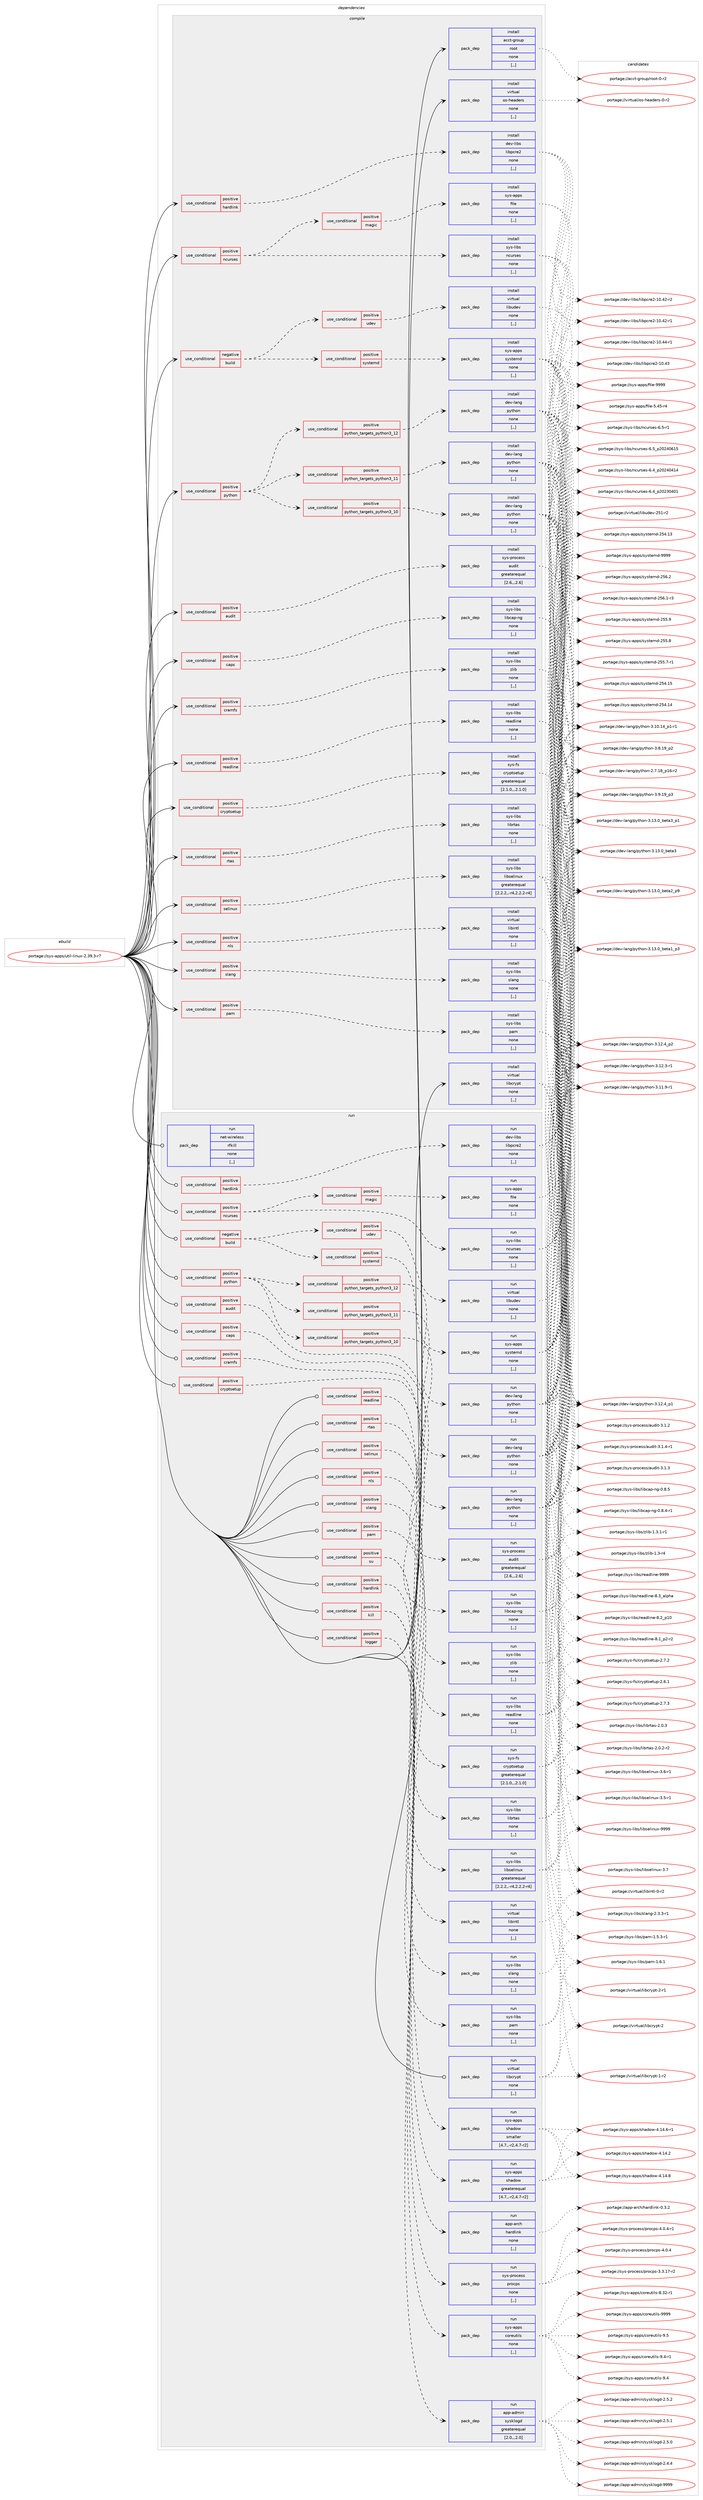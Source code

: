 digraph prolog {

# *************
# Graph options
# *************

newrank=true;
concentrate=true;
compound=true;
graph [rankdir=LR,fontname=Helvetica,fontsize=10,ranksep=1.5];#, ranksep=2.5, nodesep=0.2];
edge  [arrowhead=vee];
node  [fontname=Helvetica,fontsize=10];

# **********
# The ebuild
# **********

subgraph cluster_leftcol {
color=gray;
label=<<i>ebuild</i>>;
id [label="portage://sys-apps/util-linux-2.39.3-r7", color=red, width=4, href="../sys-apps/util-linux-2.39.3-r7.svg"];
}

# ****************
# The dependencies
# ****************

subgraph cluster_midcol {
color=gray;
label=<<i>dependencies</i>>;
subgraph cluster_compile {
fillcolor="#eeeeee";
style=filled;
label=<<i>compile</i>>;
subgraph cond112479 {
dependency424146 [label=<<TABLE BORDER="0" CELLBORDER="1" CELLSPACING="0" CELLPADDING="4"><TR><TD ROWSPAN="3" CELLPADDING="10">use_conditional</TD></TR><TR><TD>negative</TD></TR><TR><TD>build</TD></TR></TABLE>>, shape=none, color=red];
subgraph cond112480 {
dependency424147 [label=<<TABLE BORDER="0" CELLBORDER="1" CELLSPACING="0" CELLPADDING="4"><TR><TD ROWSPAN="3" CELLPADDING="10">use_conditional</TD></TR><TR><TD>positive</TD></TR><TR><TD>systemd</TD></TR></TABLE>>, shape=none, color=red];
subgraph pack308722 {
dependency424148 [label=<<TABLE BORDER="0" CELLBORDER="1" CELLSPACING="0" CELLPADDING="4" WIDTH="220"><TR><TD ROWSPAN="6" CELLPADDING="30">pack_dep</TD></TR><TR><TD WIDTH="110">install</TD></TR><TR><TD>sys-apps</TD></TR><TR><TD>systemd</TD></TR><TR><TD>none</TD></TR><TR><TD>[,,]</TD></TR></TABLE>>, shape=none, color=blue];
}
dependency424147:e -> dependency424148:w [weight=20,style="dashed",arrowhead="vee"];
}
dependency424146:e -> dependency424147:w [weight=20,style="dashed",arrowhead="vee"];
subgraph cond112481 {
dependency424149 [label=<<TABLE BORDER="0" CELLBORDER="1" CELLSPACING="0" CELLPADDING="4"><TR><TD ROWSPAN="3" CELLPADDING="10">use_conditional</TD></TR><TR><TD>positive</TD></TR><TR><TD>udev</TD></TR></TABLE>>, shape=none, color=red];
subgraph pack308723 {
dependency424150 [label=<<TABLE BORDER="0" CELLBORDER="1" CELLSPACING="0" CELLPADDING="4" WIDTH="220"><TR><TD ROWSPAN="6" CELLPADDING="30">pack_dep</TD></TR><TR><TD WIDTH="110">install</TD></TR><TR><TD>virtual</TD></TR><TR><TD>libudev</TD></TR><TR><TD>none</TD></TR><TR><TD>[,,]</TD></TR></TABLE>>, shape=none, color=blue];
}
dependency424149:e -> dependency424150:w [weight=20,style="dashed",arrowhead="vee"];
}
dependency424146:e -> dependency424149:w [weight=20,style="dashed",arrowhead="vee"];
}
id:e -> dependency424146:w [weight=20,style="solid",arrowhead="vee"];
subgraph cond112482 {
dependency424151 [label=<<TABLE BORDER="0" CELLBORDER="1" CELLSPACING="0" CELLPADDING="4"><TR><TD ROWSPAN="3" CELLPADDING="10">use_conditional</TD></TR><TR><TD>positive</TD></TR><TR><TD>audit</TD></TR></TABLE>>, shape=none, color=red];
subgraph pack308724 {
dependency424152 [label=<<TABLE BORDER="0" CELLBORDER="1" CELLSPACING="0" CELLPADDING="4" WIDTH="220"><TR><TD ROWSPAN="6" CELLPADDING="30">pack_dep</TD></TR><TR><TD WIDTH="110">install</TD></TR><TR><TD>sys-process</TD></TR><TR><TD>audit</TD></TR><TR><TD>greaterequal</TD></TR><TR><TD>[2.6,,,2.6]</TD></TR></TABLE>>, shape=none, color=blue];
}
dependency424151:e -> dependency424152:w [weight=20,style="dashed",arrowhead="vee"];
}
id:e -> dependency424151:w [weight=20,style="solid",arrowhead="vee"];
subgraph cond112483 {
dependency424153 [label=<<TABLE BORDER="0" CELLBORDER="1" CELLSPACING="0" CELLPADDING="4"><TR><TD ROWSPAN="3" CELLPADDING="10">use_conditional</TD></TR><TR><TD>positive</TD></TR><TR><TD>caps</TD></TR></TABLE>>, shape=none, color=red];
subgraph pack308725 {
dependency424154 [label=<<TABLE BORDER="0" CELLBORDER="1" CELLSPACING="0" CELLPADDING="4" WIDTH="220"><TR><TD ROWSPAN="6" CELLPADDING="30">pack_dep</TD></TR><TR><TD WIDTH="110">install</TD></TR><TR><TD>sys-libs</TD></TR><TR><TD>libcap-ng</TD></TR><TR><TD>none</TD></TR><TR><TD>[,,]</TD></TR></TABLE>>, shape=none, color=blue];
}
dependency424153:e -> dependency424154:w [weight=20,style="dashed",arrowhead="vee"];
}
id:e -> dependency424153:w [weight=20,style="solid",arrowhead="vee"];
subgraph cond112484 {
dependency424155 [label=<<TABLE BORDER="0" CELLBORDER="1" CELLSPACING="0" CELLPADDING="4"><TR><TD ROWSPAN="3" CELLPADDING="10">use_conditional</TD></TR><TR><TD>positive</TD></TR><TR><TD>cramfs</TD></TR></TABLE>>, shape=none, color=red];
subgraph pack308726 {
dependency424156 [label=<<TABLE BORDER="0" CELLBORDER="1" CELLSPACING="0" CELLPADDING="4" WIDTH="220"><TR><TD ROWSPAN="6" CELLPADDING="30">pack_dep</TD></TR><TR><TD WIDTH="110">install</TD></TR><TR><TD>sys-libs</TD></TR><TR><TD>zlib</TD></TR><TR><TD>none</TD></TR><TR><TD>[,,]</TD></TR></TABLE>>, shape=none, color=blue];
}
dependency424155:e -> dependency424156:w [weight=20,style="dashed",arrowhead="vee"];
}
id:e -> dependency424155:w [weight=20,style="solid",arrowhead="vee"];
subgraph cond112485 {
dependency424157 [label=<<TABLE BORDER="0" CELLBORDER="1" CELLSPACING="0" CELLPADDING="4"><TR><TD ROWSPAN="3" CELLPADDING="10">use_conditional</TD></TR><TR><TD>positive</TD></TR><TR><TD>cryptsetup</TD></TR></TABLE>>, shape=none, color=red];
subgraph pack308727 {
dependency424158 [label=<<TABLE BORDER="0" CELLBORDER="1" CELLSPACING="0" CELLPADDING="4" WIDTH="220"><TR><TD ROWSPAN="6" CELLPADDING="30">pack_dep</TD></TR><TR><TD WIDTH="110">install</TD></TR><TR><TD>sys-fs</TD></TR><TR><TD>cryptsetup</TD></TR><TR><TD>greaterequal</TD></TR><TR><TD>[2.1.0,,,2.1.0]</TD></TR></TABLE>>, shape=none, color=blue];
}
dependency424157:e -> dependency424158:w [weight=20,style="dashed",arrowhead="vee"];
}
id:e -> dependency424157:w [weight=20,style="solid",arrowhead="vee"];
subgraph cond112486 {
dependency424159 [label=<<TABLE BORDER="0" CELLBORDER="1" CELLSPACING="0" CELLPADDING="4"><TR><TD ROWSPAN="3" CELLPADDING="10">use_conditional</TD></TR><TR><TD>positive</TD></TR><TR><TD>hardlink</TD></TR></TABLE>>, shape=none, color=red];
subgraph pack308728 {
dependency424160 [label=<<TABLE BORDER="0" CELLBORDER="1" CELLSPACING="0" CELLPADDING="4" WIDTH="220"><TR><TD ROWSPAN="6" CELLPADDING="30">pack_dep</TD></TR><TR><TD WIDTH="110">install</TD></TR><TR><TD>dev-libs</TD></TR><TR><TD>libpcre2</TD></TR><TR><TD>none</TD></TR><TR><TD>[,,]</TD></TR></TABLE>>, shape=none, color=blue];
}
dependency424159:e -> dependency424160:w [weight=20,style="dashed",arrowhead="vee"];
}
id:e -> dependency424159:w [weight=20,style="solid",arrowhead="vee"];
subgraph cond112487 {
dependency424161 [label=<<TABLE BORDER="0" CELLBORDER="1" CELLSPACING="0" CELLPADDING="4"><TR><TD ROWSPAN="3" CELLPADDING="10">use_conditional</TD></TR><TR><TD>positive</TD></TR><TR><TD>ncurses</TD></TR></TABLE>>, shape=none, color=red];
subgraph pack308729 {
dependency424162 [label=<<TABLE BORDER="0" CELLBORDER="1" CELLSPACING="0" CELLPADDING="4" WIDTH="220"><TR><TD ROWSPAN="6" CELLPADDING="30">pack_dep</TD></TR><TR><TD WIDTH="110">install</TD></TR><TR><TD>sys-libs</TD></TR><TR><TD>ncurses</TD></TR><TR><TD>none</TD></TR><TR><TD>[,,]</TD></TR></TABLE>>, shape=none, color=blue];
}
dependency424161:e -> dependency424162:w [weight=20,style="dashed",arrowhead="vee"];
subgraph cond112488 {
dependency424163 [label=<<TABLE BORDER="0" CELLBORDER="1" CELLSPACING="0" CELLPADDING="4"><TR><TD ROWSPAN="3" CELLPADDING="10">use_conditional</TD></TR><TR><TD>positive</TD></TR><TR><TD>magic</TD></TR></TABLE>>, shape=none, color=red];
subgraph pack308730 {
dependency424164 [label=<<TABLE BORDER="0" CELLBORDER="1" CELLSPACING="0" CELLPADDING="4" WIDTH="220"><TR><TD ROWSPAN="6" CELLPADDING="30">pack_dep</TD></TR><TR><TD WIDTH="110">install</TD></TR><TR><TD>sys-apps</TD></TR><TR><TD>file</TD></TR><TR><TD>none</TD></TR><TR><TD>[,,]</TD></TR></TABLE>>, shape=none, color=blue];
}
dependency424163:e -> dependency424164:w [weight=20,style="dashed",arrowhead="vee"];
}
dependency424161:e -> dependency424163:w [weight=20,style="dashed",arrowhead="vee"];
}
id:e -> dependency424161:w [weight=20,style="solid",arrowhead="vee"];
subgraph cond112489 {
dependency424165 [label=<<TABLE BORDER="0" CELLBORDER="1" CELLSPACING="0" CELLPADDING="4"><TR><TD ROWSPAN="3" CELLPADDING="10">use_conditional</TD></TR><TR><TD>positive</TD></TR><TR><TD>nls</TD></TR></TABLE>>, shape=none, color=red];
subgraph pack308731 {
dependency424166 [label=<<TABLE BORDER="0" CELLBORDER="1" CELLSPACING="0" CELLPADDING="4" WIDTH="220"><TR><TD ROWSPAN="6" CELLPADDING="30">pack_dep</TD></TR><TR><TD WIDTH="110">install</TD></TR><TR><TD>virtual</TD></TR><TR><TD>libintl</TD></TR><TR><TD>none</TD></TR><TR><TD>[,,]</TD></TR></TABLE>>, shape=none, color=blue];
}
dependency424165:e -> dependency424166:w [weight=20,style="dashed",arrowhead="vee"];
}
id:e -> dependency424165:w [weight=20,style="solid",arrowhead="vee"];
subgraph cond112490 {
dependency424167 [label=<<TABLE BORDER="0" CELLBORDER="1" CELLSPACING="0" CELLPADDING="4"><TR><TD ROWSPAN="3" CELLPADDING="10">use_conditional</TD></TR><TR><TD>positive</TD></TR><TR><TD>pam</TD></TR></TABLE>>, shape=none, color=red];
subgraph pack308732 {
dependency424168 [label=<<TABLE BORDER="0" CELLBORDER="1" CELLSPACING="0" CELLPADDING="4" WIDTH="220"><TR><TD ROWSPAN="6" CELLPADDING="30">pack_dep</TD></TR><TR><TD WIDTH="110">install</TD></TR><TR><TD>sys-libs</TD></TR><TR><TD>pam</TD></TR><TR><TD>none</TD></TR><TR><TD>[,,]</TD></TR></TABLE>>, shape=none, color=blue];
}
dependency424167:e -> dependency424168:w [weight=20,style="dashed",arrowhead="vee"];
}
id:e -> dependency424167:w [weight=20,style="solid",arrowhead="vee"];
subgraph cond112491 {
dependency424169 [label=<<TABLE BORDER="0" CELLBORDER="1" CELLSPACING="0" CELLPADDING="4"><TR><TD ROWSPAN="3" CELLPADDING="10">use_conditional</TD></TR><TR><TD>positive</TD></TR><TR><TD>python</TD></TR></TABLE>>, shape=none, color=red];
subgraph cond112492 {
dependency424170 [label=<<TABLE BORDER="0" CELLBORDER="1" CELLSPACING="0" CELLPADDING="4"><TR><TD ROWSPAN="3" CELLPADDING="10">use_conditional</TD></TR><TR><TD>positive</TD></TR><TR><TD>python_targets_python3_10</TD></TR></TABLE>>, shape=none, color=red];
subgraph pack308733 {
dependency424171 [label=<<TABLE BORDER="0" CELLBORDER="1" CELLSPACING="0" CELLPADDING="4" WIDTH="220"><TR><TD ROWSPAN="6" CELLPADDING="30">pack_dep</TD></TR><TR><TD WIDTH="110">install</TD></TR><TR><TD>dev-lang</TD></TR><TR><TD>python</TD></TR><TR><TD>none</TD></TR><TR><TD>[,,]</TD></TR></TABLE>>, shape=none, color=blue];
}
dependency424170:e -> dependency424171:w [weight=20,style="dashed",arrowhead="vee"];
}
dependency424169:e -> dependency424170:w [weight=20,style="dashed",arrowhead="vee"];
subgraph cond112493 {
dependency424172 [label=<<TABLE BORDER="0" CELLBORDER="1" CELLSPACING="0" CELLPADDING="4"><TR><TD ROWSPAN="3" CELLPADDING="10">use_conditional</TD></TR><TR><TD>positive</TD></TR><TR><TD>python_targets_python3_11</TD></TR></TABLE>>, shape=none, color=red];
subgraph pack308734 {
dependency424173 [label=<<TABLE BORDER="0" CELLBORDER="1" CELLSPACING="0" CELLPADDING="4" WIDTH="220"><TR><TD ROWSPAN="6" CELLPADDING="30">pack_dep</TD></TR><TR><TD WIDTH="110">install</TD></TR><TR><TD>dev-lang</TD></TR><TR><TD>python</TD></TR><TR><TD>none</TD></TR><TR><TD>[,,]</TD></TR></TABLE>>, shape=none, color=blue];
}
dependency424172:e -> dependency424173:w [weight=20,style="dashed",arrowhead="vee"];
}
dependency424169:e -> dependency424172:w [weight=20,style="dashed",arrowhead="vee"];
subgraph cond112494 {
dependency424174 [label=<<TABLE BORDER="0" CELLBORDER="1" CELLSPACING="0" CELLPADDING="4"><TR><TD ROWSPAN="3" CELLPADDING="10">use_conditional</TD></TR><TR><TD>positive</TD></TR><TR><TD>python_targets_python3_12</TD></TR></TABLE>>, shape=none, color=red];
subgraph pack308735 {
dependency424175 [label=<<TABLE BORDER="0" CELLBORDER="1" CELLSPACING="0" CELLPADDING="4" WIDTH="220"><TR><TD ROWSPAN="6" CELLPADDING="30">pack_dep</TD></TR><TR><TD WIDTH="110">install</TD></TR><TR><TD>dev-lang</TD></TR><TR><TD>python</TD></TR><TR><TD>none</TD></TR><TR><TD>[,,]</TD></TR></TABLE>>, shape=none, color=blue];
}
dependency424174:e -> dependency424175:w [weight=20,style="dashed",arrowhead="vee"];
}
dependency424169:e -> dependency424174:w [weight=20,style="dashed",arrowhead="vee"];
}
id:e -> dependency424169:w [weight=20,style="solid",arrowhead="vee"];
subgraph cond112495 {
dependency424176 [label=<<TABLE BORDER="0" CELLBORDER="1" CELLSPACING="0" CELLPADDING="4"><TR><TD ROWSPAN="3" CELLPADDING="10">use_conditional</TD></TR><TR><TD>positive</TD></TR><TR><TD>readline</TD></TR></TABLE>>, shape=none, color=red];
subgraph pack308736 {
dependency424177 [label=<<TABLE BORDER="0" CELLBORDER="1" CELLSPACING="0" CELLPADDING="4" WIDTH="220"><TR><TD ROWSPAN="6" CELLPADDING="30">pack_dep</TD></TR><TR><TD WIDTH="110">install</TD></TR><TR><TD>sys-libs</TD></TR><TR><TD>readline</TD></TR><TR><TD>none</TD></TR><TR><TD>[,,]</TD></TR></TABLE>>, shape=none, color=blue];
}
dependency424176:e -> dependency424177:w [weight=20,style="dashed",arrowhead="vee"];
}
id:e -> dependency424176:w [weight=20,style="solid",arrowhead="vee"];
subgraph cond112496 {
dependency424178 [label=<<TABLE BORDER="0" CELLBORDER="1" CELLSPACING="0" CELLPADDING="4"><TR><TD ROWSPAN="3" CELLPADDING="10">use_conditional</TD></TR><TR><TD>positive</TD></TR><TR><TD>rtas</TD></TR></TABLE>>, shape=none, color=red];
subgraph pack308737 {
dependency424179 [label=<<TABLE BORDER="0" CELLBORDER="1" CELLSPACING="0" CELLPADDING="4" WIDTH="220"><TR><TD ROWSPAN="6" CELLPADDING="30">pack_dep</TD></TR><TR><TD WIDTH="110">install</TD></TR><TR><TD>sys-libs</TD></TR><TR><TD>librtas</TD></TR><TR><TD>none</TD></TR><TR><TD>[,,]</TD></TR></TABLE>>, shape=none, color=blue];
}
dependency424178:e -> dependency424179:w [weight=20,style="dashed",arrowhead="vee"];
}
id:e -> dependency424178:w [weight=20,style="solid",arrowhead="vee"];
subgraph cond112497 {
dependency424180 [label=<<TABLE BORDER="0" CELLBORDER="1" CELLSPACING="0" CELLPADDING="4"><TR><TD ROWSPAN="3" CELLPADDING="10">use_conditional</TD></TR><TR><TD>positive</TD></TR><TR><TD>selinux</TD></TR></TABLE>>, shape=none, color=red];
subgraph pack308738 {
dependency424181 [label=<<TABLE BORDER="0" CELLBORDER="1" CELLSPACING="0" CELLPADDING="4" WIDTH="220"><TR><TD ROWSPAN="6" CELLPADDING="30">pack_dep</TD></TR><TR><TD WIDTH="110">install</TD></TR><TR><TD>sys-libs</TD></TR><TR><TD>libselinux</TD></TR><TR><TD>greaterequal</TD></TR><TR><TD>[2.2.2,,-r4,2.2.2-r4]</TD></TR></TABLE>>, shape=none, color=blue];
}
dependency424180:e -> dependency424181:w [weight=20,style="dashed",arrowhead="vee"];
}
id:e -> dependency424180:w [weight=20,style="solid",arrowhead="vee"];
subgraph cond112498 {
dependency424182 [label=<<TABLE BORDER="0" CELLBORDER="1" CELLSPACING="0" CELLPADDING="4"><TR><TD ROWSPAN="3" CELLPADDING="10">use_conditional</TD></TR><TR><TD>positive</TD></TR><TR><TD>slang</TD></TR></TABLE>>, shape=none, color=red];
subgraph pack308739 {
dependency424183 [label=<<TABLE BORDER="0" CELLBORDER="1" CELLSPACING="0" CELLPADDING="4" WIDTH="220"><TR><TD ROWSPAN="6" CELLPADDING="30">pack_dep</TD></TR><TR><TD WIDTH="110">install</TD></TR><TR><TD>sys-libs</TD></TR><TR><TD>slang</TD></TR><TR><TD>none</TD></TR><TR><TD>[,,]</TD></TR></TABLE>>, shape=none, color=blue];
}
dependency424182:e -> dependency424183:w [weight=20,style="dashed",arrowhead="vee"];
}
id:e -> dependency424182:w [weight=20,style="solid",arrowhead="vee"];
subgraph pack308740 {
dependency424184 [label=<<TABLE BORDER="0" CELLBORDER="1" CELLSPACING="0" CELLPADDING="4" WIDTH="220"><TR><TD ROWSPAN="6" CELLPADDING="30">pack_dep</TD></TR><TR><TD WIDTH="110">install</TD></TR><TR><TD>acct-group</TD></TR><TR><TD>root</TD></TR><TR><TD>none</TD></TR><TR><TD>[,,]</TD></TR></TABLE>>, shape=none, color=blue];
}
id:e -> dependency424184:w [weight=20,style="solid",arrowhead="vee"];
subgraph pack308741 {
dependency424185 [label=<<TABLE BORDER="0" CELLBORDER="1" CELLSPACING="0" CELLPADDING="4" WIDTH="220"><TR><TD ROWSPAN="6" CELLPADDING="30">pack_dep</TD></TR><TR><TD WIDTH="110">install</TD></TR><TR><TD>virtual</TD></TR><TR><TD>libcrypt</TD></TR><TR><TD>none</TD></TR><TR><TD>[,,]</TD></TR></TABLE>>, shape=none, color=blue];
}
id:e -> dependency424185:w [weight=20,style="solid",arrowhead="vee"];
subgraph pack308742 {
dependency424186 [label=<<TABLE BORDER="0" CELLBORDER="1" CELLSPACING="0" CELLPADDING="4" WIDTH="220"><TR><TD ROWSPAN="6" CELLPADDING="30">pack_dep</TD></TR><TR><TD WIDTH="110">install</TD></TR><TR><TD>virtual</TD></TR><TR><TD>os-headers</TD></TR><TR><TD>none</TD></TR><TR><TD>[,,]</TD></TR></TABLE>>, shape=none, color=blue];
}
id:e -> dependency424186:w [weight=20,style="solid",arrowhead="vee"];
}
subgraph cluster_compileandrun {
fillcolor="#eeeeee";
style=filled;
label=<<i>compile and run</i>>;
}
subgraph cluster_run {
fillcolor="#eeeeee";
style=filled;
label=<<i>run</i>>;
subgraph cond112499 {
dependency424187 [label=<<TABLE BORDER="0" CELLBORDER="1" CELLSPACING="0" CELLPADDING="4"><TR><TD ROWSPAN="3" CELLPADDING="10">use_conditional</TD></TR><TR><TD>negative</TD></TR><TR><TD>build</TD></TR></TABLE>>, shape=none, color=red];
subgraph cond112500 {
dependency424188 [label=<<TABLE BORDER="0" CELLBORDER="1" CELLSPACING="0" CELLPADDING="4"><TR><TD ROWSPAN="3" CELLPADDING="10">use_conditional</TD></TR><TR><TD>positive</TD></TR><TR><TD>systemd</TD></TR></TABLE>>, shape=none, color=red];
subgraph pack308743 {
dependency424189 [label=<<TABLE BORDER="0" CELLBORDER="1" CELLSPACING="0" CELLPADDING="4" WIDTH="220"><TR><TD ROWSPAN="6" CELLPADDING="30">pack_dep</TD></TR><TR><TD WIDTH="110">run</TD></TR><TR><TD>sys-apps</TD></TR><TR><TD>systemd</TD></TR><TR><TD>none</TD></TR><TR><TD>[,,]</TD></TR></TABLE>>, shape=none, color=blue];
}
dependency424188:e -> dependency424189:w [weight=20,style="dashed",arrowhead="vee"];
}
dependency424187:e -> dependency424188:w [weight=20,style="dashed",arrowhead="vee"];
subgraph cond112501 {
dependency424190 [label=<<TABLE BORDER="0" CELLBORDER="1" CELLSPACING="0" CELLPADDING="4"><TR><TD ROWSPAN="3" CELLPADDING="10">use_conditional</TD></TR><TR><TD>positive</TD></TR><TR><TD>udev</TD></TR></TABLE>>, shape=none, color=red];
subgraph pack308744 {
dependency424191 [label=<<TABLE BORDER="0" CELLBORDER="1" CELLSPACING="0" CELLPADDING="4" WIDTH="220"><TR><TD ROWSPAN="6" CELLPADDING="30">pack_dep</TD></TR><TR><TD WIDTH="110">run</TD></TR><TR><TD>virtual</TD></TR><TR><TD>libudev</TD></TR><TR><TD>none</TD></TR><TR><TD>[,,]</TD></TR></TABLE>>, shape=none, color=blue];
}
dependency424190:e -> dependency424191:w [weight=20,style="dashed",arrowhead="vee"];
}
dependency424187:e -> dependency424190:w [weight=20,style="dashed",arrowhead="vee"];
}
id:e -> dependency424187:w [weight=20,style="solid",arrowhead="odot"];
subgraph cond112502 {
dependency424192 [label=<<TABLE BORDER="0" CELLBORDER="1" CELLSPACING="0" CELLPADDING="4"><TR><TD ROWSPAN="3" CELLPADDING="10">use_conditional</TD></TR><TR><TD>positive</TD></TR><TR><TD>audit</TD></TR></TABLE>>, shape=none, color=red];
subgraph pack308745 {
dependency424193 [label=<<TABLE BORDER="0" CELLBORDER="1" CELLSPACING="0" CELLPADDING="4" WIDTH="220"><TR><TD ROWSPAN="6" CELLPADDING="30">pack_dep</TD></TR><TR><TD WIDTH="110">run</TD></TR><TR><TD>sys-process</TD></TR><TR><TD>audit</TD></TR><TR><TD>greaterequal</TD></TR><TR><TD>[2.6,,,2.6]</TD></TR></TABLE>>, shape=none, color=blue];
}
dependency424192:e -> dependency424193:w [weight=20,style="dashed",arrowhead="vee"];
}
id:e -> dependency424192:w [weight=20,style="solid",arrowhead="odot"];
subgraph cond112503 {
dependency424194 [label=<<TABLE BORDER="0" CELLBORDER="1" CELLSPACING="0" CELLPADDING="4"><TR><TD ROWSPAN="3" CELLPADDING="10">use_conditional</TD></TR><TR><TD>positive</TD></TR><TR><TD>caps</TD></TR></TABLE>>, shape=none, color=red];
subgraph pack308746 {
dependency424195 [label=<<TABLE BORDER="0" CELLBORDER="1" CELLSPACING="0" CELLPADDING="4" WIDTH="220"><TR><TD ROWSPAN="6" CELLPADDING="30">pack_dep</TD></TR><TR><TD WIDTH="110">run</TD></TR><TR><TD>sys-libs</TD></TR><TR><TD>libcap-ng</TD></TR><TR><TD>none</TD></TR><TR><TD>[,,]</TD></TR></TABLE>>, shape=none, color=blue];
}
dependency424194:e -> dependency424195:w [weight=20,style="dashed",arrowhead="vee"];
}
id:e -> dependency424194:w [weight=20,style="solid",arrowhead="odot"];
subgraph cond112504 {
dependency424196 [label=<<TABLE BORDER="0" CELLBORDER="1" CELLSPACING="0" CELLPADDING="4"><TR><TD ROWSPAN="3" CELLPADDING="10">use_conditional</TD></TR><TR><TD>positive</TD></TR><TR><TD>cramfs</TD></TR></TABLE>>, shape=none, color=red];
subgraph pack308747 {
dependency424197 [label=<<TABLE BORDER="0" CELLBORDER="1" CELLSPACING="0" CELLPADDING="4" WIDTH="220"><TR><TD ROWSPAN="6" CELLPADDING="30">pack_dep</TD></TR><TR><TD WIDTH="110">run</TD></TR><TR><TD>sys-libs</TD></TR><TR><TD>zlib</TD></TR><TR><TD>none</TD></TR><TR><TD>[,,]</TD></TR></TABLE>>, shape=none, color=blue];
}
dependency424196:e -> dependency424197:w [weight=20,style="dashed",arrowhead="vee"];
}
id:e -> dependency424196:w [weight=20,style="solid",arrowhead="odot"];
subgraph cond112505 {
dependency424198 [label=<<TABLE BORDER="0" CELLBORDER="1" CELLSPACING="0" CELLPADDING="4"><TR><TD ROWSPAN="3" CELLPADDING="10">use_conditional</TD></TR><TR><TD>positive</TD></TR><TR><TD>cryptsetup</TD></TR></TABLE>>, shape=none, color=red];
subgraph pack308748 {
dependency424199 [label=<<TABLE BORDER="0" CELLBORDER="1" CELLSPACING="0" CELLPADDING="4" WIDTH="220"><TR><TD ROWSPAN="6" CELLPADDING="30">pack_dep</TD></TR><TR><TD WIDTH="110">run</TD></TR><TR><TD>sys-fs</TD></TR><TR><TD>cryptsetup</TD></TR><TR><TD>greaterequal</TD></TR><TR><TD>[2.1.0,,,2.1.0]</TD></TR></TABLE>>, shape=none, color=blue];
}
dependency424198:e -> dependency424199:w [weight=20,style="dashed",arrowhead="vee"];
}
id:e -> dependency424198:w [weight=20,style="solid",arrowhead="odot"];
subgraph cond112506 {
dependency424200 [label=<<TABLE BORDER="0" CELLBORDER="1" CELLSPACING="0" CELLPADDING="4"><TR><TD ROWSPAN="3" CELLPADDING="10">use_conditional</TD></TR><TR><TD>positive</TD></TR><TR><TD>hardlink</TD></TR></TABLE>>, shape=none, color=red];
subgraph pack308749 {
dependency424201 [label=<<TABLE BORDER="0" CELLBORDER="1" CELLSPACING="0" CELLPADDING="4" WIDTH="220"><TR><TD ROWSPAN="6" CELLPADDING="30">pack_dep</TD></TR><TR><TD WIDTH="110">run</TD></TR><TR><TD>dev-libs</TD></TR><TR><TD>libpcre2</TD></TR><TR><TD>none</TD></TR><TR><TD>[,,]</TD></TR></TABLE>>, shape=none, color=blue];
}
dependency424200:e -> dependency424201:w [weight=20,style="dashed",arrowhead="vee"];
}
id:e -> dependency424200:w [weight=20,style="solid",arrowhead="odot"];
subgraph cond112507 {
dependency424202 [label=<<TABLE BORDER="0" CELLBORDER="1" CELLSPACING="0" CELLPADDING="4"><TR><TD ROWSPAN="3" CELLPADDING="10">use_conditional</TD></TR><TR><TD>positive</TD></TR><TR><TD>hardlink</TD></TR></TABLE>>, shape=none, color=red];
subgraph pack308750 {
dependency424203 [label=<<TABLE BORDER="0" CELLBORDER="1" CELLSPACING="0" CELLPADDING="4" WIDTH="220"><TR><TD ROWSPAN="6" CELLPADDING="30">pack_dep</TD></TR><TR><TD WIDTH="110">run</TD></TR><TR><TD>app-arch</TD></TR><TR><TD>hardlink</TD></TR><TR><TD>none</TD></TR><TR><TD>[,,]</TD></TR></TABLE>>, shape=none, color=blue];
}
dependency424202:e -> dependency424203:w [weight=20,style="dashed",arrowhead="vee"];
}
id:e -> dependency424202:w [weight=20,style="solid",arrowhead="odot"];
subgraph cond112508 {
dependency424204 [label=<<TABLE BORDER="0" CELLBORDER="1" CELLSPACING="0" CELLPADDING="4"><TR><TD ROWSPAN="3" CELLPADDING="10">use_conditional</TD></TR><TR><TD>positive</TD></TR><TR><TD>kill</TD></TR></TABLE>>, shape=none, color=red];
subgraph pack308751 {
dependency424205 [label=<<TABLE BORDER="0" CELLBORDER="1" CELLSPACING="0" CELLPADDING="4" WIDTH="220"><TR><TD ROWSPAN="6" CELLPADDING="30">pack_dep</TD></TR><TR><TD WIDTH="110">run</TD></TR><TR><TD>sys-apps</TD></TR><TR><TD>coreutils</TD></TR><TR><TD>none</TD></TR><TR><TD>[,,]</TD></TR></TABLE>>, shape=none, color=blue];
}
dependency424204:e -> dependency424205:w [weight=20,style="dashed",arrowhead="vee"];
subgraph pack308752 {
dependency424206 [label=<<TABLE BORDER="0" CELLBORDER="1" CELLSPACING="0" CELLPADDING="4" WIDTH="220"><TR><TD ROWSPAN="6" CELLPADDING="30">pack_dep</TD></TR><TR><TD WIDTH="110">run</TD></TR><TR><TD>sys-process</TD></TR><TR><TD>procps</TD></TR><TR><TD>none</TD></TR><TR><TD>[,,]</TD></TR></TABLE>>, shape=none, color=blue];
}
dependency424204:e -> dependency424206:w [weight=20,style="dashed",arrowhead="vee"];
}
id:e -> dependency424204:w [weight=20,style="solid",arrowhead="odot"];
subgraph cond112509 {
dependency424207 [label=<<TABLE BORDER="0" CELLBORDER="1" CELLSPACING="0" CELLPADDING="4"><TR><TD ROWSPAN="3" CELLPADDING="10">use_conditional</TD></TR><TR><TD>positive</TD></TR><TR><TD>logger</TD></TR></TABLE>>, shape=none, color=red];
subgraph pack308753 {
dependency424208 [label=<<TABLE BORDER="0" CELLBORDER="1" CELLSPACING="0" CELLPADDING="4" WIDTH="220"><TR><TD ROWSPAN="6" CELLPADDING="30">pack_dep</TD></TR><TR><TD WIDTH="110">run</TD></TR><TR><TD>app-admin</TD></TR><TR><TD>sysklogd</TD></TR><TR><TD>greaterequal</TD></TR><TR><TD>[2.0,,,2.0]</TD></TR></TABLE>>, shape=none, color=blue];
}
dependency424207:e -> dependency424208:w [weight=20,style="dashed",arrowhead="vee"];
}
id:e -> dependency424207:w [weight=20,style="solid",arrowhead="odot"];
subgraph cond112510 {
dependency424209 [label=<<TABLE BORDER="0" CELLBORDER="1" CELLSPACING="0" CELLPADDING="4"><TR><TD ROWSPAN="3" CELLPADDING="10">use_conditional</TD></TR><TR><TD>positive</TD></TR><TR><TD>ncurses</TD></TR></TABLE>>, shape=none, color=red];
subgraph pack308754 {
dependency424210 [label=<<TABLE BORDER="0" CELLBORDER="1" CELLSPACING="0" CELLPADDING="4" WIDTH="220"><TR><TD ROWSPAN="6" CELLPADDING="30">pack_dep</TD></TR><TR><TD WIDTH="110">run</TD></TR><TR><TD>sys-libs</TD></TR><TR><TD>ncurses</TD></TR><TR><TD>none</TD></TR><TR><TD>[,,]</TD></TR></TABLE>>, shape=none, color=blue];
}
dependency424209:e -> dependency424210:w [weight=20,style="dashed",arrowhead="vee"];
subgraph cond112511 {
dependency424211 [label=<<TABLE BORDER="0" CELLBORDER="1" CELLSPACING="0" CELLPADDING="4"><TR><TD ROWSPAN="3" CELLPADDING="10">use_conditional</TD></TR><TR><TD>positive</TD></TR><TR><TD>magic</TD></TR></TABLE>>, shape=none, color=red];
subgraph pack308755 {
dependency424212 [label=<<TABLE BORDER="0" CELLBORDER="1" CELLSPACING="0" CELLPADDING="4" WIDTH="220"><TR><TD ROWSPAN="6" CELLPADDING="30">pack_dep</TD></TR><TR><TD WIDTH="110">run</TD></TR><TR><TD>sys-apps</TD></TR><TR><TD>file</TD></TR><TR><TD>none</TD></TR><TR><TD>[,,]</TD></TR></TABLE>>, shape=none, color=blue];
}
dependency424211:e -> dependency424212:w [weight=20,style="dashed",arrowhead="vee"];
}
dependency424209:e -> dependency424211:w [weight=20,style="dashed",arrowhead="vee"];
}
id:e -> dependency424209:w [weight=20,style="solid",arrowhead="odot"];
subgraph cond112512 {
dependency424213 [label=<<TABLE BORDER="0" CELLBORDER="1" CELLSPACING="0" CELLPADDING="4"><TR><TD ROWSPAN="3" CELLPADDING="10">use_conditional</TD></TR><TR><TD>positive</TD></TR><TR><TD>nls</TD></TR></TABLE>>, shape=none, color=red];
subgraph pack308756 {
dependency424214 [label=<<TABLE BORDER="0" CELLBORDER="1" CELLSPACING="0" CELLPADDING="4" WIDTH="220"><TR><TD ROWSPAN="6" CELLPADDING="30">pack_dep</TD></TR><TR><TD WIDTH="110">run</TD></TR><TR><TD>virtual</TD></TR><TR><TD>libintl</TD></TR><TR><TD>none</TD></TR><TR><TD>[,,]</TD></TR></TABLE>>, shape=none, color=blue];
}
dependency424213:e -> dependency424214:w [weight=20,style="dashed",arrowhead="vee"];
}
id:e -> dependency424213:w [weight=20,style="solid",arrowhead="odot"];
subgraph cond112513 {
dependency424215 [label=<<TABLE BORDER="0" CELLBORDER="1" CELLSPACING="0" CELLPADDING="4"><TR><TD ROWSPAN="3" CELLPADDING="10">use_conditional</TD></TR><TR><TD>positive</TD></TR><TR><TD>pam</TD></TR></TABLE>>, shape=none, color=red];
subgraph pack308757 {
dependency424216 [label=<<TABLE BORDER="0" CELLBORDER="1" CELLSPACING="0" CELLPADDING="4" WIDTH="220"><TR><TD ROWSPAN="6" CELLPADDING="30">pack_dep</TD></TR><TR><TD WIDTH="110">run</TD></TR><TR><TD>sys-libs</TD></TR><TR><TD>pam</TD></TR><TR><TD>none</TD></TR><TR><TD>[,,]</TD></TR></TABLE>>, shape=none, color=blue];
}
dependency424215:e -> dependency424216:w [weight=20,style="dashed",arrowhead="vee"];
}
id:e -> dependency424215:w [weight=20,style="solid",arrowhead="odot"];
subgraph cond112514 {
dependency424217 [label=<<TABLE BORDER="0" CELLBORDER="1" CELLSPACING="0" CELLPADDING="4"><TR><TD ROWSPAN="3" CELLPADDING="10">use_conditional</TD></TR><TR><TD>positive</TD></TR><TR><TD>python</TD></TR></TABLE>>, shape=none, color=red];
subgraph cond112515 {
dependency424218 [label=<<TABLE BORDER="0" CELLBORDER="1" CELLSPACING="0" CELLPADDING="4"><TR><TD ROWSPAN="3" CELLPADDING="10">use_conditional</TD></TR><TR><TD>positive</TD></TR><TR><TD>python_targets_python3_10</TD></TR></TABLE>>, shape=none, color=red];
subgraph pack308758 {
dependency424219 [label=<<TABLE BORDER="0" CELLBORDER="1" CELLSPACING="0" CELLPADDING="4" WIDTH="220"><TR><TD ROWSPAN="6" CELLPADDING="30">pack_dep</TD></TR><TR><TD WIDTH="110">run</TD></TR><TR><TD>dev-lang</TD></TR><TR><TD>python</TD></TR><TR><TD>none</TD></TR><TR><TD>[,,]</TD></TR></TABLE>>, shape=none, color=blue];
}
dependency424218:e -> dependency424219:w [weight=20,style="dashed",arrowhead="vee"];
}
dependency424217:e -> dependency424218:w [weight=20,style="dashed",arrowhead="vee"];
subgraph cond112516 {
dependency424220 [label=<<TABLE BORDER="0" CELLBORDER="1" CELLSPACING="0" CELLPADDING="4"><TR><TD ROWSPAN="3" CELLPADDING="10">use_conditional</TD></TR><TR><TD>positive</TD></TR><TR><TD>python_targets_python3_11</TD></TR></TABLE>>, shape=none, color=red];
subgraph pack308759 {
dependency424221 [label=<<TABLE BORDER="0" CELLBORDER="1" CELLSPACING="0" CELLPADDING="4" WIDTH="220"><TR><TD ROWSPAN="6" CELLPADDING="30">pack_dep</TD></TR><TR><TD WIDTH="110">run</TD></TR><TR><TD>dev-lang</TD></TR><TR><TD>python</TD></TR><TR><TD>none</TD></TR><TR><TD>[,,]</TD></TR></TABLE>>, shape=none, color=blue];
}
dependency424220:e -> dependency424221:w [weight=20,style="dashed",arrowhead="vee"];
}
dependency424217:e -> dependency424220:w [weight=20,style="dashed",arrowhead="vee"];
subgraph cond112517 {
dependency424222 [label=<<TABLE BORDER="0" CELLBORDER="1" CELLSPACING="0" CELLPADDING="4"><TR><TD ROWSPAN="3" CELLPADDING="10">use_conditional</TD></TR><TR><TD>positive</TD></TR><TR><TD>python_targets_python3_12</TD></TR></TABLE>>, shape=none, color=red];
subgraph pack308760 {
dependency424223 [label=<<TABLE BORDER="0" CELLBORDER="1" CELLSPACING="0" CELLPADDING="4" WIDTH="220"><TR><TD ROWSPAN="6" CELLPADDING="30">pack_dep</TD></TR><TR><TD WIDTH="110">run</TD></TR><TR><TD>dev-lang</TD></TR><TR><TD>python</TD></TR><TR><TD>none</TD></TR><TR><TD>[,,]</TD></TR></TABLE>>, shape=none, color=blue];
}
dependency424222:e -> dependency424223:w [weight=20,style="dashed",arrowhead="vee"];
}
dependency424217:e -> dependency424222:w [weight=20,style="dashed",arrowhead="vee"];
}
id:e -> dependency424217:w [weight=20,style="solid",arrowhead="odot"];
subgraph cond112518 {
dependency424224 [label=<<TABLE BORDER="0" CELLBORDER="1" CELLSPACING="0" CELLPADDING="4"><TR><TD ROWSPAN="3" CELLPADDING="10">use_conditional</TD></TR><TR><TD>positive</TD></TR><TR><TD>readline</TD></TR></TABLE>>, shape=none, color=red];
subgraph pack308761 {
dependency424225 [label=<<TABLE BORDER="0" CELLBORDER="1" CELLSPACING="0" CELLPADDING="4" WIDTH="220"><TR><TD ROWSPAN="6" CELLPADDING="30">pack_dep</TD></TR><TR><TD WIDTH="110">run</TD></TR><TR><TD>sys-libs</TD></TR><TR><TD>readline</TD></TR><TR><TD>none</TD></TR><TR><TD>[,,]</TD></TR></TABLE>>, shape=none, color=blue];
}
dependency424224:e -> dependency424225:w [weight=20,style="dashed",arrowhead="vee"];
}
id:e -> dependency424224:w [weight=20,style="solid",arrowhead="odot"];
subgraph cond112519 {
dependency424226 [label=<<TABLE BORDER="0" CELLBORDER="1" CELLSPACING="0" CELLPADDING="4"><TR><TD ROWSPAN="3" CELLPADDING="10">use_conditional</TD></TR><TR><TD>positive</TD></TR><TR><TD>rtas</TD></TR></TABLE>>, shape=none, color=red];
subgraph pack308762 {
dependency424227 [label=<<TABLE BORDER="0" CELLBORDER="1" CELLSPACING="0" CELLPADDING="4" WIDTH="220"><TR><TD ROWSPAN="6" CELLPADDING="30">pack_dep</TD></TR><TR><TD WIDTH="110">run</TD></TR><TR><TD>sys-libs</TD></TR><TR><TD>librtas</TD></TR><TR><TD>none</TD></TR><TR><TD>[,,]</TD></TR></TABLE>>, shape=none, color=blue];
}
dependency424226:e -> dependency424227:w [weight=20,style="dashed",arrowhead="vee"];
}
id:e -> dependency424226:w [weight=20,style="solid",arrowhead="odot"];
subgraph cond112520 {
dependency424228 [label=<<TABLE BORDER="0" CELLBORDER="1" CELLSPACING="0" CELLPADDING="4"><TR><TD ROWSPAN="3" CELLPADDING="10">use_conditional</TD></TR><TR><TD>positive</TD></TR><TR><TD>selinux</TD></TR></TABLE>>, shape=none, color=red];
subgraph pack308763 {
dependency424229 [label=<<TABLE BORDER="0" CELLBORDER="1" CELLSPACING="0" CELLPADDING="4" WIDTH="220"><TR><TD ROWSPAN="6" CELLPADDING="30">pack_dep</TD></TR><TR><TD WIDTH="110">run</TD></TR><TR><TD>sys-libs</TD></TR><TR><TD>libselinux</TD></TR><TR><TD>greaterequal</TD></TR><TR><TD>[2.2.2,,-r4,2.2.2-r4]</TD></TR></TABLE>>, shape=none, color=blue];
}
dependency424228:e -> dependency424229:w [weight=20,style="dashed",arrowhead="vee"];
}
id:e -> dependency424228:w [weight=20,style="solid",arrowhead="odot"];
subgraph cond112521 {
dependency424230 [label=<<TABLE BORDER="0" CELLBORDER="1" CELLSPACING="0" CELLPADDING="4"><TR><TD ROWSPAN="3" CELLPADDING="10">use_conditional</TD></TR><TR><TD>positive</TD></TR><TR><TD>slang</TD></TR></TABLE>>, shape=none, color=red];
subgraph pack308764 {
dependency424231 [label=<<TABLE BORDER="0" CELLBORDER="1" CELLSPACING="0" CELLPADDING="4" WIDTH="220"><TR><TD ROWSPAN="6" CELLPADDING="30">pack_dep</TD></TR><TR><TD WIDTH="110">run</TD></TR><TR><TD>sys-libs</TD></TR><TR><TD>slang</TD></TR><TR><TD>none</TD></TR><TR><TD>[,,]</TD></TR></TABLE>>, shape=none, color=blue];
}
dependency424230:e -> dependency424231:w [weight=20,style="dashed",arrowhead="vee"];
}
id:e -> dependency424230:w [weight=20,style="solid",arrowhead="odot"];
subgraph cond112522 {
dependency424232 [label=<<TABLE BORDER="0" CELLBORDER="1" CELLSPACING="0" CELLPADDING="4"><TR><TD ROWSPAN="3" CELLPADDING="10">use_conditional</TD></TR><TR><TD>positive</TD></TR><TR><TD>su</TD></TR></TABLE>>, shape=none, color=red];
subgraph pack308765 {
dependency424233 [label=<<TABLE BORDER="0" CELLBORDER="1" CELLSPACING="0" CELLPADDING="4" WIDTH="220"><TR><TD ROWSPAN="6" CELLPADDING="30">pack_dep</TD></TR><TR><TD WIDTH="110">run</TD></TR><TR><TD>sys-apps</TD></TR><TR><TD>shadow</TD></TR><TR><TD>smaller</TD></TR><TR><TD>[4.7,,-r2,4.7-r2]</TD></TR></TABLE>>, shape=none, color=blue];
}
dependency424232:e -> dependency424233:w [weight=20,style="dashed",arrowhead="vee"];
subgraph pack308766 {
dependency424234 [label=<<TABLE BORDER="0" CELLBORDER="1" CELLSPACING="0" CELLPADDING="4" WIDTH="220"><TR><TD ROWSPAN="6" CELLPADDING="30">pack_dep</TD></TR><TR><TD WIDTH="110">run</TD></TR><TR><TD>sys-apps</TD></TR><TR><TD>shadow</TD></TR><TR><TD>greaterequal</TD></TR><TR><TD>[4.7,,-r2,4.7-r2]</TD></TR></TABLE>>, shape=none, color=blue];
}
dependency424232:e -> dependency424234:w [weight=20,style="dashed",arrowhead="vee"];
}
id:e -> dependency424232:w [weight=20,style="solid",arrowhead="odot"];
subgraph pack308767 {
dependency424235 [label=<<TABLE BORDER="0" CELLBORDER="1" CELLSPACING="0" CELLPADDING="4" WIDTH="220"><TR><TD ROWSPAN="6" CELLPADDING="30">pack_dep</TD></TR><TR><TD WIDTH="110">run</TD></TR><TR><TD>virtual</TD></TR><TR><TD>libcrypt</TD></TR><TR><TD>none</TD></TR><TR><TD>[,,]</TD></TR></TABLE>>, shape=none, color=blue];
}
id:e -> dependency424235:w [weight=20,style="solid",arrowhead="odot"];
subgraph pack308768 {
dependency424236 [label=<<TABLE BORDER="0" CELLBORDER="1" CELLSPACING="0" CELLPADDING="4" WIDTH="220"><TR><TD ROWSPAN="6" CELLPADDING="30">pack_dep</TD></TR><TR><TD WIDTH="110">run</TD></TR><TR><TD>net-wireless</TD></TR><TR><TD>rfkill</TD></TR><TR><TD>none</TD></TR><TR><TD>[,,]</TD></TR></TABLE>>, shape=none, color=blue];
}
id:e -> dependency424236:w [weight=20,style="solid",arrowhead="odot"];
}
}

# **************
# The candidates
# **************

subgraph cluster_choices {
rank=same;
color=gray;
label=<<i>candidates</i>>;

subgraph choice308722 {
color=black;
nodesep=1;
choice1151211154597112112115471151211151161011091004557575757 [label="portage://sys-apps/systemd-9999", color=red, width=4,href="../sys-apps/systemd-9999.svg"];
choice115121115459711211211547115121115116101109100455053544650 [label="portage://sys-apps/systemd-256.2", color=red, width=4,href="../sys-apps/systemd-256.2.svg"];
choice1151211154597112112115471151211151161011091004550535446494511451 [label="portage://sys-apps/systemd-256.1-r3", color=red, width=4,href="../sys-apps/systemd-256.1-r3.svg"];
choice115121115459711211211547115121115116101109100455053534657 [label="portage://sys-apps/systemd-255.9", color=red, width=4,href="../sys-apps/systemd-255.9.svg"];
choice115121115459711211211547115121115116101109100455053534656 [label="portage://sys-apps/systemd-255.8", color=red, width=4,href="../sys-apps/systemd-255.8.svg"];
choice1151211154597112112115471151211151161011091004550535346554511449 [label="portage://sys-apps/systemd-255.7-r1", color=red, width=4,href="../sys-apps/systemd-255.7-r1.svg"];
choice11512111545971121121154711512111511610110910045505352464953 [label="portage://sys-apps/systemd-254.15", color=red, width=4,href="../sys-apps/systemd-254.15.svg"];
choice11512111545971121121154711512111511610110910045505352464952 [label="portage://sys-apps/systemd-254.14", color=red, width=4,href="../sys-apps/systemd-254.14.svg"];
choice11512111545971121121154711512111511610110910045505352464951 [label="portage://sys-apps/systemd-254.13", color=red, width=4,href="../sys-apps/systemd-254.13.svg"];
dependency424148:e -> choice1151211154597112112115471151211151161011091004557575757:w [style=dotted,weight="100"];
dependency424148:e -> choice115121115459711211211547115121115116101109100455053544650:w [style=dotted,weight="100"];
dependency424148:e -> choice1151211154597112112115471151211151161011091004550535446494511451:w [style=dotted,weight="100"];
dependency424148:e -> choice115121115459711211211547115121115116101109100455053534657:w [style=dotted,weight="100"];
dependency424148:e -> choice115121115459711211211547115121115116101109100455053534656:w [style=dotted,weight="100"];
dependency424148:e -> choice1151211154597112112115471151211151161011091004550535346554511449:w [style=dotted,weight="100"];
dependency424148:e -> choice11512111545971121121154711512111511610110910045505352464953:w [style=dotted,weight="100"];
dependency424148:e -> choice11512111545971121121154711512111511610110910045505352464952:w [style=dotted,weight="100"];
dependency424148:e -> choice11512111545971121121154711512111511610110910045505352464951:w [style=dotted,weight="100"];
}
subgraph choice308723 {
color=black;
nodesep=1;
choice118105114116117971084710810598117100101118455053494511450 [label="portage://virtual/libudev-251-r2", color=red, width=4,href="../virtual/libudev-251-r2.svg"];
dependency424150:e -> choice118105114116117971084710810598117100101118455053494511450:w [style=dotted,weight="100"];
}
subgraph choice308724 {
color=black;
nodesep=1;
choice115121115451121141119910111511547971171001051164551464946524511449 [label="portage://sys-process/audit-3.1.4-r1", color=red, width=4,href="../sys-process/audit-3.1.4-r1.svg"];
choice11512111545112114111991011151154797117100105116455146494651 [label="portage://sys-process/audit-3.1.3", color=red, width=4,href="../sys-process/audit-3.1.3.svg"];
choice11512111545112114111991011151154797117100105116455146494650 [label="portage://sys-process/audit-3.1.2", color=red, width=4,href="../sys-process/audit-3.1.2.svg"];
dependency424152:e -> choice115121115451121141119910111511547971171001051164551464946524511449:w [style=dotted,weight="100"];
dependency424152:e -> choice11512111545112114111991011151154797117100105116455146494651:w [style=dotted,weight="100"];
dependency424152:e -> choice11512111545112114111991011151154797117100105116455146494650:w [style=dotted,weight="100"];
}
subgraph choice308725 {
color=black;
nodesep=1;
choice11512111545108105981154710810598999711245110103454846564653 [label="portage://sys-libs/libcap-ng-0.8.5", color=red, width=4,href="../sys-libs/libcap-ng-0.8.5.svg"];
choice115121115451081059811547108105989997112451101034548465646524511449 [label="portage://sys-libs/libcap-ng-0.8.4-r1", color=red, width=4,href="../sys-libs/libcap-ng-0.8.4-r1.svg"];
dependency424154:e -> choice11512111545108105981154710810598999711245110103454846564653:w [style=dotted,weight="100"];
dependency424154:e -> choice115121115451081059811547108105989997112451101034548465646524511449:w [style=dotted,weight="100"];
}
subgraph choice308726 {
color=black;
nodesep=1;
choice115121115451081059811547122108105984549465146494511449 [label="portage://sys-libs/zlib-1.3.1-r1", color=red, width=4,href="../sys-libs/zlib-1.3.1-r1.svg"];
choice11512111545108105981154712210810598454946514511452 [label="portage://sys-libs/zlib-1.3-r4", color=red, width=4,href="../sys-libs/zlib-1.3-r4.svg"];
dependency424156:e -> choice115121115451081059811547122108105984549465146494511449:w [style=dotted,weight="100"];
dependency424156:e -> choice11512111545108105981154712210810598454946514511452:w [style=dotted,weight="100"];
}
subgraph choice308727 {
color=black;
nodesep=1;
choice115121115451021154799114121112116115101116117112455046554651 [label="portage://sys-fs/cryptsetup-2.7.3", color=red, width=4,href="../sys-fs/cryptsetup-2.7.3.svg"];
choice115121115451021154799114121112116115101116117112455046554650 [label="portage://sys-fs/cryptsetup-2.7.2", color=red, width=4,href="../sys-fs/cryptsetup-2.7.2.svg"];
choice115121115451021154799114121112116115101116117112455046544649 [label="portage://sys-fs/cryptsetup-2.6.1", color=red, width=4,href="../sys-fs/cryptsetup-2.6.1.svg"];
dependency424158:e -> choice115121115451021154799114121112116115101116117112455046554651:w [style=dotted,weight="100"];
dependency424158:e -> choice115121115451021154799114121112116115101116117112455046554650:w [style=dotted,weight="100"];
dependency424158:e -> choice115121115451021154799114121112116115101116117112455046544649:w [style=dotted,weight="100"];
}
subgraph choice308728 {
color=black;
nodesep=1;
choice1001011184510810598115471081059811299114101504549484652524511449 [label="portage://dev-libs/libpcre2-10.44-r1", color=red, width=4,href="../dev-libs/libpcre2-10.44-r1.svg"];
choice100101118451081059811547108105981129911410150454948465251 [label="portage://dev-libs/libpcre2-10.43", color=red, width=4,href="../dev-libs/libpcre2-10.43.svg"];
choice1001011184510810598115471081059811299114101504549484652504511450 [label="portage://dev-libs/libpcre2-10.42-r2", color=red, width=4,href="../dev-libs/libpcre2-10.42-r2.svg"];
choice1001011184510810598115471081059811299114101504549484652504511449 [label="portage://dev-libs/libpcre2-10.42-r1", color=red, width=4,href="../dev-libs/libpcre2-10.42-r1.svg"];
dependency424160:e -> choice1001011184510810598115471081059811299114101504549484652524511449:w [style=dotted,weight="100"];
dependency424160:e -> choice100101118451081059811547108105981129911410150454948465251:w [style=dotted,weight="100"];
dependency424160:e -> choice1001011184510810598115471081059811299114101504549484652504511450:w [style=dotted,weight="100"];
dependency424160:e -> choice1001011184510810598115471081059811299114101504549484652504511449:w [style=dotted,weight="100"];
}
subgraph choice308729 {
color=black;
nodesep=1;
choice1151211154510810598115471109911711411510111545544653951125048505248544953 [label="portage://sys-libs/ncurses-6.5_p20240615", color=red, width=4,href="../sys-libs/ncurses-6.5_p20240615.svg"];
choice11512111545108105981154711099117114115101115455446534511449 [label="portage://sys-libs/ncurses-6.5-r1", color=red, width=4,href="../sys-libs/ncurses-6.5-r1.svg"];
choice1151211154510810598115471109911711411510111545544652951125048505248524952 [label="portage://sys-libs/ncurses-6.4_p20240414", color=red, width=4,href="../sys-libs/ncurses-6.4_p20240414.svg"];
choice1151211154510810598115471109911711411510111545544652951125048505148524849 [label="portage://sys-libs/ncurses-6.4_p20230401", color=red, width=4,href="../sys-libs/ncurses-6.4_p20230401.svg"];
dependency424162:e -> choice1151211154510810598115471109911711411510111545544653951125048505248544953:w [style=dotted,weight="100"];
dependency424162:e -> choice11512111545108105981154711099117114115101115455446534511449:w [style=dotted,weight="100"];
dependency424162:e -> choice1151211154510810598115471109911711411510111545544652951125048505248524952:w [style=dotted,weight="100"];
dependency424162:e -> choice1151211154510810598115471109911711411510111545544652951125048505148524849:w [style=dotted,weight="100"];
}
subgraph choice308730 {
color=black;
nodesep=1;
choice1151211154597112112115471021051081014557575757 [label="portage://sys-apps/file-9999", color=red, width=4,href="../sys-apps/file-9999.svg"];
choice11512111545971121121154710210510810145534652534511452 [label="portage://sys-apps/file-5.45-r4", color=red, width=4,href="../sys-apps/file-5.45-r4.svg"];
dependency424164:e -> choice1151211154597112112115471021051081014557575757:w [style=dotted,weight="100"];
dependency424164:e -> choice11512111545971121121154710210510810145534652534511452:w [style=dotted,weight="100"];
}
subgraph choice308731 {
color=black;
nodesep=1;
choice11810511411611797108471081059810511011610845484511450 [label="portage://virtual/libintl-0-r2", color=red, width=4,href="../virtual/libintl-0-r2.svg"];
dependency424166:e -> choice11810511411611797108471081059810511011610845484511450:w [style=dotted,weight="100"];
}
subgraph choice308732 {
color=black;
nodesep=1;
choice11512111545108105981154711297109454946544649 [label="portage://sys-libs/pam-1.6.1", color=red, width=4,href="../sys-libs/pam-1.6.1.svg"];
choice115121115451081059811547112971094549465346514511449 [label="portage://sys-libs/pam-1.5.3-r1", color=red, width=4,href="../sys-libs/pam-1.5.3-r1.svg"];
dependency424168:e -> choice11512111545108105981154711297109454946544649:w [style=dotted,weight="100"];
dependency424168:e -> choice115121115451081059811547112971094549465346514511449:w [style=dotted,weight="100"];
}
subgraph choice308733 {
color=black;
nodesep=1;
choice10010111845108971101034711212111610411111045514649514648959810111697519511249 [label="portage://dev-lang/python-3.13.0_beta3_p1", color=red, width=4,href="../dev-lang/python-3.13.0_beta3_p1.svg"];
choice1001011184510897110103471121211161041111104551464951464895981011169751 [label="portage://dev-lang/python-3.13.0_beta3", color=red, width=4,href="../dev-lang/python-3.13.0_beta3.svg"];
choice10010111845108971101034711212111610411111045514649514648959810111697509511257 [label="portage://dev-lang/python-3.13.0_beta2_p9", color=red, width=4,href="../dev-lang/python-3.13.0_beta2_p9.svg"];
choice10010111845108971101034711212111610411111045514649514648959810111697499511251 [label="portage://dev-lang/python-3.13.0_beta1_p3", color=red, width=4,href="../dev-lang/python-3.13.0_beta1_p3.svg"];
choice100101118451089711010347112121116104111110455146495046529511250 [label="portage://dev-lang/python-3.12.4_p2", color=red, width=4,href="../dev-lang/python-3.12.4_p2.svg"];
choice100101118451089711010347112121116104111110455146495046529511249 [label="portage://dev-lang/python-3.12.4_p1", color=red, width=4,href="../dev-lang/python-3.12.4_p1.svg"];
choice100101118451089711010347112121116104111110455146495046514511449 [label="portage://dev-lang/python-3.12.3-r1", color=red, width=4,href="../dev-lang/python-3.12.3-r1.svg"];
choice100101118451089711010347112121116104111110455146494946574511449 [label="portage://dev-lang/python-3.11.9-r1", color=red, width=4,href="../dev-lang/python-3.11.9-r1.svg"];
choice100101118451089711010347112121116104111110455146494846495295112494511449 [label="portage://dev-lang/python-3.10.14_p1-r1", color=red, width=4,href="../dev-lang/python-3.10.14_p1-r1.svg"];
choice100101118451089711010347112121116104111110455146574649579511251 [label="portage://dev-lang/python-3.9.19_p3", color=red, width=4,href="../dev-lang/python-3.9.19_p3.svg"];
choice100101118451089711010347112121116104111110455146564649579511250 [label="portage://dev-lang/python-3.8.19_p2", color=red, width=4,href="../dev-lang/python-3.8.19_p2.svg"];
choice100101118451089711010347112121116104111110455046554649569511249544511450 [label="portage://dev-lang/python-2.7.18_p16-r2", color=red, width=4,href="../dev-lang/python-2.7.18_p16-r2.svg"];
dependency424171:e -> choice10010111845108971101034711212111610411111045514649514648959810111697519511249:w [style=dotted,weight="100"];
dependency424171:e -> choice1001011184510897110103471121211161041111104551464951464895981011169751:w [style=dotted,weight="100"];
dependency424171:e -> choice10010111845108971101034711212111610411111045514649514648959810111697509511257:w [style=dotted,weight="100"];
dependency424171:e -> choice10010111845108971101034711212111610411111045514649514648959810111697499511251:w [style=dotted,weight="100"];
dependency424171:e -> choice100101118451089711010347112121116104111110455146495046529511250:w [style=dotted,weight="100"];
dependency424171:e -> choice100101118451089711010347112121116104111110455146495046529511249:w [style=dotted,weight="100"];
dependency424171:e -> choice100101118451089711010347112121116104111110455146495046514511449:w [style=dotted,weight="100"];
dependency424171:e -> choice100101118451089711010347112121116104111110455146494946574511449:w [style=dotted,weight="100"];
dependency424171:e -> choice100101118451089711010347112121116104111110455146494846495295112494511449:w [style=dotted,weight="100"];
dependency424171:e -> choice100101118451089711010347112121116104111110455146574649579511251:w [style=dotted,weight="100"];
dependency424171:e -> choice100101118451089711010347112121116104111110455146564649579511250:w [style=dotted,weight="100"];
dependency424171:e -> choice100101118451089711010347112121116104111110455046554649569511249544511450:w [style=dotted,weight="100"];
}
subgraph choice308734 {
color=black;
nodesep=1;
choice10010111845108971101034711212111610411111045514649514648959810111697519511249 [label="portage://dev-lang/python-3.13.0_beta3_p1", color=red, width=4,href="../dev-lang/python-3.13.0_beta3_p1.svg"];
choice1001011184510897110103471121211161041111104551464951464895981011169751 [label="portage://dev-lang/python-3.13.0_beta3", color=red, width=4,href="../dev-lang/python-3.13.0_beta3.svg"];
choice10010111845108971101034711212111610411111045514649514648959810111697509511257 [label="portage://dev-lang/python-3.13.0_beta2_p9", color=red, width=4,href="../dev-lang/python-3.13.0_beta2_p9.svg"];
choice10010111845108971101034711212111610411111045514649514648959810111697499511251 [label="portage://dev-lang/python-3.13.0_beta1_p3", color=red, width=4,href="../dev-lang/python-3.13.0_beta1_p3.svg"];
choice100101118451089711010347112121116104111110455146495046529511250 [label="portage://dev-lang/python-3.12.4_p2", color=red, width=4,href="../dev-lang/python-3.12.4_p2.svg"];
choice100101118451089711010347112121116104111110455146495046529511249 [label="portage://dev-lang/python-3.12.4_p1", color=red, width=4,href="../dev-lang/python-3.12.4_p1.svg"];
choice100101118451089711010347112121116104111110455146495046514511449 [label="portage://dev-lang/python-3.12.3-r1", color=red, width=4,href="../dev-lang/python-3.12.3-r1.svg"];
choice100101118451089711010347112121116104111110455146494946574511449 [label="portage://dev-lang/python-3.11.9-r1", color=red, width=4,href="../dev-lang/python-3.11.9-r1.svg"];
choice100101118451089711010347112121116104111110455146494846495295112494511449 [label="portage://dev-lang/python-3.10.14_p1-r1", color=red, width=4,href="../dev-lang/python-3.10.14_p1-r1.svg"];
choice100101118451089711010347112121116104111110455146574649579511251 [label="portage://dev-lang/python-3.9.19_p3", color=red, width=4,href="../dev-lang/python-3.9.19_p3.svg"];
choice100101118451089711010347112121116104111110455146564649579511250 [label="portage://dev-lang/python-3.8.19_p2", color=red, width=4,href="../dev-lang/python-3.8.19_p2.svg"];
choice100101118451089711010347112121116104111110455046554649569511249544511450 [label="portage://dev-lang/python-2.7.18_p16-r2", color=red, width=4,href="../dev-lang/python-2.7.18_p16-r2.svg"];
dependency424173:e -> choice10010111845108971101034711212111610411111045514649514648959810111697519511249:w [style=dotted,weight="100"];
dependency424173:e -> choice1001011184510897110103471121211161041111104551464951464895981011169751:w [style=dotted,weight="100"];
dependency424173:e -> choice10010111845108971101034711212111610411111045514649514648959810111697509511257:w [style=dotted,weight="100"];
dependency424173:e -> choice10010111845108971101034711212111610411111045514649514648959810111697499511251:w [style=dotted,weight="100"];
dependency424173:e -> choice100101118451089711010347112121116104111110455146495046529511250:w [style=dotted,weight="100"];
dependency424173:e -> choice100101118451089711010347112121116104111110455146495046529511249:w [style=dotted,weight="100"];
dependency424173:e -> choice100101118451089711010347112121116104111110455146495046514511449:w [style=dotted,weight="100"];
dependency424173:e -> choice100101118451089711010347112121116104111110455146494946574511449:w [style=dotted,weight="100"];
dependency424173:e -> choice100101118451089711010347112121116104111110455146494846495295112494511449:w [style=dotted,weight="100"];
dependency424173:e -> choice100101118451089711010347112121116104111110455146574649579511251:w [style=dotted,weight="100"];
dependency424173:e -> choice100101118451089711010347112121116104111110455146564649579511250:w [style=dotted,weight="100"];
dependency424173:e -> choice100101118451089711010347112121116104111110455046554649569511249544511450:w [style=dotted,weight="100"];
}
subgraph choice308735 {
color=black;
nodesep=1;
choice10010111845108971101034711212111610411111045514649514648959810111697519511249 [label="portage://dev-lang/python-3.13.0_beta3_p1", color=red, width=4,href="../dev-lang/python-3.13.0_beta3_p1.svg"];
choice1001011184510897110103471121211161041111104551464951464895981011169751 [label="portage://dev-lang/python-3.13.0_beta3", color=red, width=4,href="../dev-lang/python-3.13.0_beta3.svg"];
choice10010111845108971101034711212111610411111045514649514648959810111697509511257 [label="portage://dev-lang/python-3.13.0_beta2_p9", color=red, width=4,href="../dev-lang/python-3.13.0_beta2_p9.svg"];
choice10010111845108971101034711212111610411111045514649514648959810111697499511251 [label="portage://dev-lang/python-3.13.0_beta1_p3", color=red, width=4,href="../dev-lang/python-3.13.0_beta1_p3.svg"];
choice100101118451089711010347112121116104111110455146495046529511250 [label="portage://dev-lang/python-3.12.4_p2", color=red, width=4,href="../dev-lang/python-3.12.4_p2.svg"];
choice100101118451089711010347112121116104111110455146495046529511249 [label="portage://dev-lang/python-3.12.4_p1", color=red, width=4,href="../dev-lang/python-3.12.4_p1.svg"];
choice100101118451089711010347112121116104111110455146495046514511449 [label="portage://dev-lang/python-3.12.3-r1", color=red, width=4,href="../dev-lang/python-3.12.3-r1.svg"];
choice100101118451089711010347112121116104111110455146494946574511449 [label="portage://dev-lang/python-3.11.9-r1", color=red, width=4,href="../dev-lang/python-3.11.9-r1.svg"];
choice100101118451089711010347112121116104111110455146494846495295112494511449 [label="portage://dev-lang/python-3.10.14_p1-r1", color=red, width=4,href="../dev-lang/python-3.10.14_p1-r1.svg"];
choice100101118451089711010347112121116104111110455146574649579511251 [label="portage://dev-lang/python-3.9.19_p3", color=red, width=4,href="../dev-lang/python-3.9.19_p3.svg"];
choice100101118451089711010347112121116104111110455146564649579511250 [label="portage://dev-lang/python-3.8.19_p2", color=red, width=4,href="../dev-lang/python-3.8.19_p2.svg"];
choice100101118451089711010347112121116104111110455046554649569511249544511450 [label="portage://dev-lang/python-2.7.18_p16-r2", color=red, width=4,href="../dev-lang/python-2.7.18_p16-r2.svg"];
dependency424175:e -> choice10010111845108971101034711212111610411111045514649514648959810111697519511249:w [style=dotted,weight="100"];
dependency424175:e -> choice1001011184510897110103471121211161041111104551464951464895981011169751:w [style=dotted,weight="100"];
dependency424175:e -> choice10010111845108971101034711212111610411111045514649514648959810111697509511257:w [style=dotted,weight="100"];
dependency424175:e -> choice10010111845108971101034711212111610411111045514649514648959810111697499511251:w [style=dotted,weight="100"];
dependency424175:e -> choice100101118451089711010347112121116104111110455146495046529511250:w [style=dotted,weight="100"];
dependency424175:e -> choice100101118451089711010347112121116104111110455146495046529511249:w [style=dotted,weight="100"];
dependency424175:e -> choice100101118451089711010347112121116104111110455146495046514511449:w [style=dotted,weight="100"];
dependency424175:e -> choice100101118451089711010347112121116104111110455146494946574511449:w [style=dotted,weight="100"];
dependency424175:e -> choice100101118451089711010347112121116104111110455146494846495295112494511449:w [style=dotted,weight="100"];
dependency424175:e -> choice100101118451089711010347112121116104111110455146574649579511251:w [style=dotted,weight="100"];
dependency424175:e -> choice100101118451089711010347112121116104111110455146564649579511250:w [style=dotted,weight="100"];
dependency424175:e -> choice100101118451089711010347112121116104111110455046554649569511249544511450:w [style=dotted,weight="100"];
}
subgraph choice308736 {
color=black;
nodesep=1;
choice115121115451081059811547114101971001081051101014557575757 [label="portage://sys-libs/readline-9999", color=red, width=4,href="../sys-libs/readline-9999.svg"];
choice1151211154510810598115471141019710010810511010145564651959710811210497 [label="portage://sys-libs/readline-8.3_alpha", color=red, width=4,href="../sys-libs/readline-8.3_alpha.svg"];
choice1151211154510810598115471141019710010810511010145564650951124948 [label="portage://sys-libs/readline-8.2_p10", color=red, width=4,href="../sys-libs/readline-8.2_p10.svg"];
choice115121115451081059811547114101971001081051101014556464995112504511450 [label="portage://sys-libs/readline-8.1_p2-r2", color=red, width=4,href="../sys-libs/readline-8.1_p2-r2.svg"];
dependency424177:e -> choice115121115451081059811547114101971001081051101014557575757:w [style=dotted,weight="100"];
dependency424177:e -> choice1151211154510810598115471141019710010810511010145564651959710811210497:w [style=dotted,weight="100"];
dependency424177:e -> choice1151211154510810598115471141019710010810511010145564650951124948:w [style=dotted,weight="100"];
dependency424177:e -> choice115121115451081059811547114101971001081051101014556464995112504511450:w [style=dotted,weight="100"];
}
subgraph choice308737 {
color=black;
nodesep=1;
choice1151211154510810598115471081059811411697115455046484651 [label="portage://sys-libs/librtas-2.0.3", color=red, width=4,href="../sys-libs/librtas-2.0.3.svg"];
choice11512111545108105981154710810598114116971154550464846504511450 [label="portage://sys-libs/librtas-2.0.2-r2", color=red, width=4,href="../sys-libs/librtas-2.0.2-r2.svg"];
dependency424179:e -> choice1151211154510810598115471081059811411697115455046484651:w [style=dotted,weight="100"];
dependency424179:e -> choice11512111545108105981154710810598114116971154550464846504511450:w [style=dotted,weight="100"];
}
subgraph choice308738 {
color=black;
nodesep=1;
choice115121115451081059811547108105981151011081051101171204557575757 [label="portage://sys-libs/libselinux-9999", color=red, width=4,href="../sys-libs/libselinux-9999.svg"];
choice1151211154510810598115471081059811510110810511011712045514655 [label="portage://sys-libs/libselinux-3.7", color=red, width=4,href="../sys-libs/libselinux-3.7.svg"];
choice11512111545108105981154710810598115101108105110117120455146544511449 [label="portage://sys-libs/libselinux-3.6-r1", color=red, width=4,href="../sys-libs/libselinux-3.6-r1.svg"];
choice11512111545108105981154710810598115101108105110117120455146534511449 [label="portage://sys-libs/libselinux-3.5-r1", color=red, width=4,href="../sys-libs/libselinux-3.5-r1.svg"];
dependency424181:e -> choice115121115451081059811547108105981151011081051101171204557575757:w [style=dotted,weight="100"];
dependency424181:e -> choice1151211154510810598115471081059811510110810511011712045514655:w [style=dotted,weight="100"];
dependency424181:e -> choice11512111545108105981154710810598115101108105110117120455146544511449:w [style=dotted,weight="100"];
dependency424181:e -> choice11512111545108105981154710810598115101108105110117120455146534511449:w [style=dotted,weight="100"];
}
subgraph choice308739 {
color=black;
nodesep=1;
choice115121115451081059811547115108971101034550465146514511449 [label="portage://sys-libs/slang-2.3.3-r1", color=red, width=4,href="../sys-libs/slang-2.3.3-r1.svg"];
dependency424183:e -> choice115121115451081059811547115108971101034550465146514511449:w [style=dotted,weight="100"];
}
subgraph choice308740 {
color=black;
nodesep=1;
choice979999116451031141111171124711411111111645484511450 [label="portage://acct-group/root-0-r2", color=red, width=4,href="../acct-group/root-0-r2.svg"];
dependency424184:e -> choice979999116451031141111171124711411111111645484511450:w [style=dotted,weight="100"];
}
subgraph choice308741 {
color=black;
nodesep=1;
choice1181051141161179710847108105989911412111211645504511449 [label="portage://virtual/libcrypt-2-r1", color=red, width=4,href="../virtual/libcrypt-2-r1.svg"];
choice118105114116117971084710810598991141211121164550 [label="portage://virtual/libcrypt-2", color=red, width=4,href="../virtual/libcrypt-2.svg"];
choice1181051141161179710847108105989911412111211645494511450 [label="portage://virtual/libcrypt-1-r2", color=red, width=4,href="../virtual/libcrypt-1-r2.svg"];
dependency424185:e -> choice1181051141161179710847108105989911412111211645504511449:w [style=dotted,weight="100"];
dependency424185:e -> choice118105114116117971084710810598991141211121164550:w [style=dotted,weight="100"];
dependency424185:e -> choice1181051141161179710847108105989911412111211645494511450:w [style=dotted,weight="100"];
}
subgraph choice308742 {
color=black;
nodesep=1;
choice1181051141161179710847111115451041019710010111411545484511450 [label="portage://virtual/os-headers-0-r2", color=red, width=4,href="../virtual/os-headers-0-r2.svg"];
dependency424186:e -> choice1181051141161179710847111115451041019710010111411545484511450:w [style=dotted,weight="100"];
}
subgraph choice308743 {
color=black;
nodesep=1;
choice1151211154597112112115471151211151161011091004557575757 [label="portage://sys-apps/systemd-9999", color=red, width=4,href="../sys-apps/systemd-9999.svg"];
choice115121115459711211211547115121115116101109100455053544650 [label="portage://sys-apps/systemd-256.2", color=red, width=4,href="../sys-apps/systemd-256.2.svg"];
choice1151211154597112112115471151211151161011091004550535446494511451 [label="portage://sys-apps/systemd-256.1-r3", color=red, width=4,href="../sys-apps/systemd-256.1-r3.svg"];
choice115121115459711211211547115121115116101109100455053534657 [label="portage://sys-apps/systemd-255.9", color=red, width=4,href="../sys-apps/systemd-255.9.svg"];
choice115121115459711211211547115121115116101109100455053534656 [label="portage://sys-apps/systemd-255.8", color=red, width=4,href="../sys-apps/systemd-255.8.svg"];
choice1151211154597112112115471151211151161011091004550535346554511449 [label="portage://sys-apps/systemd-255.7-r1", color=red, width=4,href="../sys-apps/systemd-255.7-r1.svg"];
choice11512111545971121121154711512111511610110910045505352464953 [label="portage://sys-apps/systemd-254.15", color=red, width=4,href="../sys-apps/systemd-254.15.svg"];
choice11512111545971121121154711512111511610110910045505352464952 [label="portage://sys-apps/systemd-254.14", color=red, width=4,href="../sys-apps/systemd-254.14.svg"];
choice11512111545971121121154711512111511610110910045505352464951 [label="portage://sys-apps/systemd-254.13", color=red, width=4,href="../sys-apps/systemd-254.13.svg"];
dependency424189:e -> choice1151211154597112112115471151211151161011091004557575757:w [style=dotted,weight="100"];
dependency424189:e -> choice115121115459711211211547115121115116101109100455053544650:w [style=dotted,weight="100"];
dependency424189:e -> choice1151211154597112112115471151211151161011091004550535446494511451:w [style=dotted,weight="100"];
dependency424189:e -> choice115121115459711211211547115121115116101109100455053534657:w [style=dotted,weight="100"];
dependency424189:e -> choice115121115459711211211547115121115116101109100455053534656:w [style=dotted,weight="100"];
dependency424189:e -> choice1151211154597112112115471151211151161011091004550535346554511449:w [style=dotted,weight="100"];
dependency424189:e -> choice11512111545971121121154711512111511610110910045505352464953:w [style=dotted,weight="100"];
dependency424189:e -> choice11512111545971121121154711512111511610110910045505352464952:w [style=dotted,weight="100"];
dependency424189:e -> choice11512111545971121121154711512111511610110910045505352464951:w [style=dotted,weight="100"];
}
subgraph choice308744 {
color=black;
nodesep=1;
choice118105114116117971084710810598117100101118455053494511450 [label="portage://virtual/libudev-251-r2", color=red, width=4,href="../virtual/libudev-251-r2.svg"];
dependency424191:e -> choice118105114116117971084710810598117100101118455053494511450:w [style=dotted,weight="100"];
}
subgraph choice308745 {
color=black;
nodesep=1;
choice115121115451121141119910111511547971171001051164551464946524511449 [label="portage://sys-process/audit-3.1.4-r1", color=red, width=4,href="../sys-process/audit-3.1.4-r1.svg"];
choice11512111545112114111991011151154797117100105116455146494651 [label="portage://sys-process/audit-3.1.3", color=red, width=4,href="../sys-process/audit-3.1.3.svg"];
choice11512111545112114111991011151154797117100105116455146494650 [label="portage://sys-process/audit-3.1.2", color=red, width=4,href="../sys-process/audit-3.1.2.svg"];
dependency424193:e -> choice115121115451121141119910111511547971171001051164551464946524511449:w [style=dotted,weight="100"];
dependency424193:e -> choice11512111545112114111991011151154797117100105116455146494651:w [style=dotted,weight="100"];
dependency424193:e -> choice11512111545112114111991011151154797117100105116455146494650:w [style=dotted,weight="100"];
}
subgraph choice308746 {
color=black;
nodesep=1;
choice11512111545108105981154710810598999711245110103454846564653 [label="portage://sys-libs/libcap-ng-0.8.5", color=red, width=4,href="../sys-libs/libcap-ng-0.8.5.svg"];
choice115121115451081059811547108105989997112451101034548465646524511449 [label="portage://sys-libs/libcap-ng-0.8.4-r1", color=red, width=4,href="../sys-libs/libcap-ng-0.8.4-r1.svg"];
dependency424195:e -> choice11512111545108105981154710810598999711245110103454846564653:w [style=dotted,weight="100"];
dependency424195:e -> choice115121115451081059811547108105989997112451101034548465646524511449:w [style=dotted,weight="100"];
}
subgraph choice308747 {
color=black;
nodesep=1;
choice115121115451081059811547122108105984549465146494511449 [label="portage://sys-libs/zlib-1.3.1-r1", color=red, width=4,href="../sys-libs/zlib-1.3.1-r1.svg"];
choice11512111545108105981154712210810598454946514511452 [label="portage://sys-libs/zlib-1.3-r4", color=red, width=4,href="../sys-libs/zlib-1.3-r4.svg"];
dependency424197:e -> choice115121115451081059811547122108105984549465146494511449:w [style=dotted,weight="100"];
dependency424197:e -> choice11512111545108105981154712210810598454946514511452:w [style=dotted,weight="100"];
}
subgraph choice308748 {
color=black;
nodesep=1;
choice115121115451021154799114121112116115101116117112455046554651 [label="portage://sys-fs/cryptsetup-2.7.3", color=red, width=4,href="../sys-fs/cryptsetup-2.7.3.svg"];
choice115121115451021154799114121112116115101116117112455046554650 [label="portage://sys-fs/cryptsetup-2.7.2", color=red, width=4,href="../sys-fs/cryptsetup-2.7.2.svg"];
choice115121115451021154799114121112116115101116117112455046544649 [label="portage://sys-fs/cryptsetup-2.6.1", color=red, width=4,href="../sys-fs/cryptsetup-2.6.1.svg"];
dependency424199:e -> choice115121115451021154799114121112116115101116117112455046554651:w [style=dotted,weight="100"];
dependency424199:e -> choice115121115451021154799114121112116115101116117112455046554650:w [style=dotted,weight="100"];
dependency424199:e -> choice115121115451021154799114121112116115101116117112455046544649:w [style=dotted,weight="100"];
}
subgraph choice308749 {
color=black;
nodesep=1;
choice1001011184510810598115471081059811299114101504549484652524511449 [label="portage://dev-libs/libpcre2-10.44-r1", color=red, width=4,href="../dev-libs/libpcre2-10.44-r1.svg"];
choice100101118451081059811547108105981129911410150454948465251 [label="portage://dev-libs/libpcre2-10.43", color=red, width=4,href="../dev-libs/libpcre2-10.43.svg"];
choice1001011184510810598115471081059811299114101504549484652504511450 [label="portage://dev-libs/libpcre2-10.42-r2", color=red, width=4,href="../dev-libs/libpcre2-10.42-r2.svg"];
choice1001011184510810598115471081059811299114101504549484652504511449 [label="portage://dev-libs/libpcre2-10.42-r1", color=red, width=4,href="../dev-libs/libpcre2-10.42-r1.svg"];
dependency424201:e -> choice1001011184510810598115471081059811299114101504549484652524511449:w [style=dotted,weight="100"];
dependency424201:e -> choice100101118451081059811547108105981129911410150454948465251:w [style=dotted,weight="100"];
dependency424201:e -> choice1001011184510810598115471081059811299114101504549484652504511450:w [style=dotted,weight="100"];
dependency424201:e -> choice1001011184510810598115471081059811299114101504549484652504511449:w [style=dotted,weight="100"];
}
subgraph choice308750 {
color=black;
nodesep=1;
choice971121124597114991044710497114100108105110107454846514650 [label="portage://app-arch/hardlink-0.3.2", color=red, width=4,href="../app-arch/hardlink-0.3.2.svg"];
dependency424203:e -> choice971121124597114991044710497114100108105110107454846514650:w [style=dotted,weight="100"];
}
subgraph choice308751 {
color=black;
nodesep=1;
choice115121115459711211211547991111141011171161051081154557575757 [label="portage://sys-apps/coreutils-9999", color=red, width=4,href="../sys-apps/coreutils-9999.svg"];
choice1151211154597112112115479911111410111711610510811545574653 [label="portage://sys-apps/coreutils-9.5", color=red, width=4,href="../sys-apps/coreutils-9.5.svg"];
choice11512111545971121121154799111114101117116105108115455746524511449 [label="portage://sys-apps/coreutils-9.4-r1", color=red, width=4,href="../sys-apps/coreutils-9.4-r1.svg"];
choice1151211154597112112115479911111410111711610510811545574652 [label="portage://sys-apps/coreutils-9.4", color=red, width=4,href="../sys-apps/coreutils-9.4.svg"];
choice1151211154597112112115479911111410111711610510811545564651504511449 [label="portage://sys-apps/coreutils-8.32-r1", color=red, width=4,href="../sys-apps/coreutils-8.32-r1.svg"];
dependency424205:e -> choice115121115459711211211547991111141011171161051081154557575757:w [style=dotted,weight="100"];
dependency424205:e -> choice1151211154597112112115479911111410111711610510811545574653:w [style=dotted,weight="100"];
dependency424205:e -> choice11512111545971121121154799111114101117116105108115455746524511449:w [style=dotted,weight="100"];
dependency424205:e -> choice1151211154597112112115479911111410111711610510811545574652:w [style=dotted,weight="100"];
dependency424205:e -> choice1151211154597112112115479911111410111711610510811545564651504511449:w [style=dotted,weight="100"];
}
subgraph choice308752 {
color=black;
nodesep=1;
choice115121115451121141119910111511547112114111991121154552464846524511449 [label="portage://sys-process/procps-4.0.4-r1", color=red, width=4,href="../sys-process/procps-4.0.4-r1.svg"];
choice11512111545112114111991011151154711211411199112115455246484652 [label="portage://sys-process/procps-4.0.4", color=red, width=4,href="../sys-process/procps-4.0.4.svg"];
choice11512111545112114111991011151154711211411199112115455146514649554511450 [label="portage://sys-process/procps-3.3.17-r2", color=red, width=4,href="../sys-process/procps-3.3.17-r2.svg"];
dependency424206:e -> choice115121115451121141119910111511547112114111991121154552464846524511449:w [style=dotted,weight="100"];
dependency424206:e -> choice11512111545112114111991011151154711211411199112115455246484652:w [style=dotted,weight="100"];
dependency424206:e -> choice11512111545112114111991011151154711211411199112115455146514649554511450:w [style=dotted,weight="100"];
}
subgraph choice308753 {
color=black;
nodesep=1;
choice971121124597100109105110471151211151071081111031004557575757 [label="portage://app-admin/sysklogd-9999", color=red, width=4,href="../app-admin/sysklogd-9999.svg"];
choice97112112459710010910511047115121115107108111103100455046534650 [label="portage://app-admin/sysklogd-2.5.2", color=red, width=4,href="../app-admin/sysklogd-2.5.2.svg"];
choice97112112459710010910511047115121115107108111103100455046534649 [label="portage://app-admin/sysklogd-2.5.1", color=red, width=4,href="../app-admin/sysklogd-2.5.1.svg"];
choice97112112459710010910511047115121115107108111103100455046534648 [label="portage://app-admin/sysklogd-2.5.0", color=red, width=4,href="../app-admin/sysklogd-2.5.0.svg"];
choice97112112459710010910511047115121115107108111103100455046524652 [label="portage://app-admin/sysklogd-2.4.4", color=red, width=4,href="../app-admin/sysklogd-2.4.4.svg"];
dependency424208:e -> choice971121124597100109105110471151211151071081111031004557575757:w [style=dotted,weight="100"];
dependency424208:e -> choice97112112459710010910511047115121115107108111103100455046534650:w [style=dotted,weight="100"];
dependency424208:e -> choice97112112459710010910511047115121115107108111103100455046534649:w [style=dotted,weight="100"];
dependency424208:e -> choice97112112459710010910511047115121115107108111103100455046534648:w [style=dotted,weight="100"];
dependency424208:e -> choice97112112459710010910511047115121115107108111103100455046524652:w [style=dotted,weight="100"];
}
subgraph choice308754 {
color=black;
nodesep=1;
choice1151211154510810598115471109911711411510111545544653951125048505248544953 [label="portage://sys-libs/ncurses-6.5_p20240615", color=red, width=4,href="../sys-libs/ncurses-6.5_p20240615.svg"];
choice11512111545108105981154711099117114115101115455446534511449 [label="portage://sys-libs/ncurses-6.5-r1", color=red, width=4,href="../sys-libs/ncurses-6.5-r1.svg"];
choice1151211154510810598115471109911711411510111545544652951125048505248524952 [label="portage://sys-libs/ncurses-6.4_p20240414", color=red, width=4,href="../sys-libs/ncurses-6.4_p20240414.svg"];
choice1151211154510810598115471109911711411510111545544652951125048505148524849 [label="portage://sys-libs/ncurses-6.4_p20230401", color=red, width=4,href="../sys-libs/ncurses-6.4_p20230401.svg"];
dependency424210:e -> choice1151211154510810598115471109911711411510111545544653951125048505248544953:w [style=dotted,weight="100"];
dependency424210:e -> choice11512111545108105981154711099117114115101115455446534511449:w [style=dotted,weight="100"];
dependency424210:e -> choice1151211154510810598115471109911711411510111545544652951125048505248524952:w [style=dotted,weight="100"];
dependency424210:e -> choice1151211154510810598115471109911711411510111545544652951125048505148524849:w [style=dotted,weight="100"];
}
subgraph choice308755 {
color=black;
nodesep=1;
choice1151211154597112112115471021051081014557575757 [label="portage://sys-apps/file-9999", color=red, width=4,href="../sys-apps/file-9999.svg"];
choice11512111545971121121154710210510810145534652534511452 [label="portage://sys-apps/file-5.45-r4", color=red, width=4,href="../sys-apps/file-5.45-r4.svg"];
dependency424212:e -> choice1151211154597112112115471021051081014557575757:w [style=dotted,weight="100"];
dependency424212:e -> choice11512111545971121121154710210510810145534652534511452:w [style=dotted,weight="100"];
}
subgraph choice308756 {
color=black;
nodesep=1;
choice11810511411611797108471081059810511011610845484511450 [label="portage://virtual/libintl-0-r2", color=red, width=4,href="../virtual/libintl-0-r2.svg"];
dependency424214:e -> choice11810511411611797108471081059810511011610845484511450:w [style=dotted,weight="100"];
}
subgraph choice308757 {
color=black;
nodesep=1;
choice11512111545108105981154711297109454946544649 [label="portage://sys-libs/pam-1.6.1", color=red, width=4,href="../sys-libs/pam-1.6.1.svg"];
choice115121115451081059811547112971094549465346514511449 [label="portage://sys-libs/pam-1.5.3-r1", color=red, width=4,href="../sys-libs/pam-1.5.3-r1.svg"];
dependency424216:e -> choice11512111545108105981154711297109454946544649:w [style=dotted,weight="100"];
dependency424216:e -> choice115121115451081059811547112971094549465346514511449:w [style=dotted,weight="100"];
}
subgraph choice308758 {
color=black;
nodesep=1;
choice10010111845108971101034711212111610411111045514649514648959810111697519511249 [label="portage://dev-lang/python-3.13.0_beta3_p1", color=red, width=4,href="../dev-lang/python-3.13.0_beta3_p1.svg"];
choice1001011184510897110103471121211161041111104551464951464895981011169751 [label="portage://dev-lang/python-3.13.0_beta3", color=red, width=4,href="../dev-lang/python-3.13.0_beta3.svg"];
choice10010111845108971101034711212111610411111045514649514648959810111697509511257 [label="portage://dev-lang/python-3.13.0_beta2_p9", color=red, width=4,href="../dev-lang/python-3.13.0_beta2_p9.svg"];
choice10010111845108971101034711212111610411111045514649514648959810111697499511251 [label="portage://dev-lang/python-3.13.0_beta1_p3", color=red, width=4,href="../dev-lang/python-3.13.0_beta1_p3.svg"];
choice100101118451089711010347112121116104111110455146495046529511250 [label="portage://dev-lang/python-3.12.4_p2", color=red, width=4,href="../dev-lang/python-3.12.4_p2.svg"];
choice100101118451089711010347112121116104111110455146495046529511249 [label="portage://dev-lang/python-3.12.4_p1", color=red, width=4,href="../dev-lang/python-3.12.4_p1.svg"];
choice100101118451089711010347112121116104111110455146495046514511449 [label="portage://dev-lang/python-3.12.3-r1", color=red, width=4,href="../dev-lang/python-3.12.3-r1.svg"];
choice100101118451089711010347112121116104111110455146494946574511449 [label="portage://dev-lang/python-3.11.9-r1", color=red, width=4,href="../dev-lang/python-3.11.9-r1.svg"];
choice100101118451089711010347112121116104111110455146494846495295112494511449 [label="portage://dev-lang/python-3.10.14_p1-r1", color=red, width=4,href="../dev-lang/python-3.10.14_p1-r1.svg"];
choice100101118451089711010347112121116104111110455146574649579511251 [label="portage://dev-lang/python-3.9.19_p3", color=red, width=4,href="../dev-lang/python-3.9.19_p3.svg"];
choice100101118451089711010347112121116104111110455146564649579511250 [label="portage://dev-lang/python-3.8.19_p2", color=red, width=4,href="../dev-lang/python-3.8.19_p2.svg"];
choice100101118451089711010347112121116104111110455046554649569511249544511450 [label="portage://dev-lang/python-2.7.18_p16-r2", color=red, width=4,href="../dev-lang/python-2.7.18_p16-r2.svg"];
dependency424219:e -> choice10010111845108971101034711212111610411111045514649514648959810111697519511249:w [style=dotted,weight="100"];
dependency424219:e -> choice1001011184510897110103471121211161041111104551464951464895981011169751:w [style=dotted,weight="100"];
dependency424219:e -> choice10010111845108971101034711212111610411111045514649514648959810111697509511257:w [style=dotted,weight="100"];
dependency424219:e -> choice10010111845108971101034711212111610411111045514649514648959810111697499511251:w [style=dotted,weight="100"];
dependency424219:e -> choice100101118451089711010347112121116104111110455146495046529511250:w [style=dotted,weight="100"];
dependency424219:e -> choice100101118451089711010347112121116104111110455146495046529511249:w [style=dotted,weight="100"];
dependency424219:e -> choice100101118451089711010347112121116104111110455146495046514511449:w [style=dotted,weight="100"];
dependency424219:e -> choice100101118451089711010347112121116104111110455146494946574511449:w [style=dotted,weight="100"];
dependency424219:e -> choice100101118451089711010347112121116104111110455146494846495295112494511449:w [style=dotted,weight="100"];
dependency424219:e -> choice100101118451089711010347112121116104111110455146574649579511251:w [style=dotted,weight="100"];
dependency424219:e -> choice100101118451089711010347112121116104111110455146564649579511250:w [style=dotted,weight="100"];
dependency424219:e -> choice100101118451089711010347112121116104111110455046554649569511249544511450:w [style=dotted,weight="100"];
}
subgraph choice308759 {
color=black;
nodesep=1;
choice10010111845108971101034711212111610411111045514649514648959810111697519511249 [label="portage://dev-lang/python-3.13.0_beta3_p1", color=red, width=4,href="../dev-lang/python-3.13.0_beta3_p1.svg"];
choice1001011184510897110103471121211161041111104551464951464895981011169751 [label="portage://dev-lang/python-3.13.0_beta3", color=red, width=4,href="../dev-lang/python-3.13.0_beta3.svg"];
choice10010111845108971101034711212111610411111045514649514648959810111697509511257 [label="portage://dev-lang/python-3.13.0_beta2_p9", color=red, width=4,href="../dev-lang/python-3.13.0_beta2_p9.svg"];
choice10010111845108971101034711212111610411111045514649514648959810111697499511251 [label="portage://dev-lang/python-3.13.0_beta1_p3", color=red, width=4,href="../dev-lang/python-3.13.0_beta1_p3.svg"];
choice100101118451089711010347112121116104111110455146495046529511250 [label="portage://dev-lang/python-3.12.4_p2", color=red, width=4,href="../dev-lang/python-3.12.4_p2.svg"];
choice100101118451089711010347112121116104111110455146495046529511249 [label="portage://dev-lang/python-3.12.4_p1", color=red, width=4,href="../dev-lang/python-3.12.4_p1.svg"];
choice100101118451089711010347112121116104111110455146495046514511449 [label="portage://dev-lang/python-3.12.3-r1", color=red, width=4,href="../dev-lang/python-3.12.3-r1.svg"];
choice100101118451089711010347112121116104111110455146494946574511449 [label="portage://dev-lang/python-3.11.9-r1", color=red, width=4,href="../dev-lang/python-3.11.9-r1.svg"];
choice100101118451089711010347112121116104111110455146494846495295112494511449 [label="portage://dev-lang/python-3.10.14_p1-r1", color=red, width=4,href="../dev-lang/python-3.10.14_p1-r1.svg"];
choice100101118451089711010347112121116104111110455146574649579511251 [label="portage://dev-lang/python-3.9.19_p3", color=red, width=4,href="../dev-lang/python-3.9.19_p3.svg"];
choice100101118451089711010347112121116104111110455146564649579511250 [label="portage://dev-lang/python-3.8.19_p2", color=red, width=4,href="../dev-lang/python-3.8.19_p2.svg"];
choice100101118451089711010347112121116104111110455046554649569511249544511450 [label="portage://dev-lang/python-2.7.18_p16-r2", color=red, width=4,href="../dev-lang/python-2.7.18_p16-r2.svg"];
dependency424221:e -> choice10010111845108971101034711212111610411111045514649514648959810111697519511249:w [style=dotted,weight="100"];
dependency424221:e -> choice1001011184510897110103471121211161041111104551464951464895981011169751:w [style=dotted,weight="100"];
dependency424221:e -> choice10010111845108971101034711212111610411111045514649514648959810111697509511257:w [style=dotted,weight="100"];
dependency424221:e -> choice10010111845108971101034711212111610411111045514649514648959810111697499511251:w [style=dotted,weight="100"];
dependency424221:e -> choice100101118451089711010347112121116104111110455146495046529511250:w [style=dotted,weight="100"];
dependency424221:e -> choice100101118451089711010347112121116104111110455146495046529511249:w [style=dotted,weight="100"];
dependency424221:e -> choice100101118451089711010347112121116104111110455146495046514511449:w [style=dotted,weight="100"];
dependency424221:e -> choice100101118451089711010347112121116104111110455146494946574511449:w [style=dotted,weight="100"];
dependency424221:e -> choice100101118451089711010347112121116104111110455146494846495295112494511449:w [style=dotted,weight="100"];
dependency424221:e -> choice100101118451089711010347112121116104111110455146574649579511251:w [style=dotted,weight="100"];
dependency424221:e -> choice100101118451089711010347112121116104111110455146564649579511250:w [style=dotted,weight="100"];
dependency424221:e -> choice100101118451089711010347112121116104111110455046554649569511249544511450:w [style=dotted,weight="100"];
}
subgraph choice308760 {
color=black;
nodesep=1;
choice10010111845108971101034711212111610411111045514649514648959810111697519511249 [label="portage://dev-lang/python-3.13.0_beta3_p1", color=red, width=4,href="../dev-lang/python-3.13.0_beta3_p1.svg"];
choice1001011184510897110103471121211161041111104551464951464895981011169751 [label="portage://dev-lang/python-3.13.0_beta3", color=red, width=4,href="../dev-lang/python-3.13.0_beta3.svg"];
choice10010111845108971101034711212111610411111045514649514648959810111697509511257 [label="portage://dev-lang/python-3.13.0_beta2_p9", color=red, width=4,href="../dev-lang/python-3.13.0_beta2_p9.svg"];
choice10010111845108971101034711212111610411111045514649514648959810111697499511251 [label="portage://dev-lang/python-3.13.0_beta1_p3", color=red, width=4,href="../dev-lang/python-3.13.0_beta1_p3.svg"];
choice100101118451089711010347112121116104111110455146495046529511250 [label="portage://dev-lang/python-3.12.4_p2", color=red, width=4,href="../dev-lang/python-3.12.4_p2.svg"];
choice100101118451089711010347112121116104111110455146495046529511249 [label="portage://dev-lang/python-3.12.4_p1", color=red, width=4,href="../dev-lang/python-3.12.4_p1.svg"];
choice100101118451089711010347112121116104111110455146495046514511449 [label="portage://dev-lang/python-3.12.3-r1", color=red, width=4,href="../dev-lang/python-3.12.3-r1.svg"];
choice100101118451089711010347112121116104111110455146494946574511449 [label="portage://dev-lang/python-3.11.9-r1", color=red, width=4,href="../dev-lang/python-3.11.9-r1.svg"];
choice100101118451089711010347112121116104111110455146494846495295112494511449 [label="portage://dev-lang/python-3.10.14_p1-r1", color=red, width=4,href="../dev-lang/python-3.10.14_p1-r1.svg"];
choice100101118451089711010347112121116104111110455146574649579511251 [label="portage://dev-lang/python-3.9.19_p3", color=red, width=4,href="../dev-lang/python-3.9.19_p3.svg"];
choice100101118451089711010347112121116104111110455146564649579511250 [label="portage://dev-lang/python-3.8.19_p2", color=red, width=4,href="../dev-lang/python-3.8.19_p2.svg"];
choice100101118451089711010347112121116104111110455046554649569511249544511450 [label="portage://dev-lang/python-2.7.18_p16-r2", color=red, width=4,href="../dev-lang/python-2.7.18_p16-r2.svg"];
dependency424223:e -> choice10010111845108971101034711212111610411111045514649514648959810111697519511249:w [style=dotted,weight="100"];
dependency424223:e -> choice1001011184510897110103471121211161041111104551464951464895981011169751:w [style=dotted,weight="100"];
dependency424223:e -> choice10010111845108971101034711212111610411111045514649514648959810111697509511257:w [style=dotted,weight="100"];
dependency424223:e -> choice10010111845108971101034711212111610411111045514649514648959810111697499511251:w [style=dotted,weight="100"];
dependency424223:e -> choice100101118451089711010347112121116104111110455146495046529511250:w [style=dotted,weight="100"];
dependency424223:e -> choice100101118451089711010347112121116104111110455146495046529511249:w [style=dotted,weight="100"];
dependency424223:e -> choice100101118451089711010347112121116104111110455146495046514511449:w [style=dotted,weight="100"];
dependency424223:e -> choice100101118451089711010347112121116104111110455146494946574511449:w [style=dotted,weight="100"];
dependency424223:e -> choice100101118451089711010347112121116104111110455146494846495295112494511449:w [style=dotted,weight="100"];
dependency424223:e -> choice100101118451089711010347112121116104111110455146574649579511251:w [style=dotted,weight="100"];
dependency424223:e -> choice100101118451089711010347112121116104111110455146564649579511250:w [style=dotted,weight="100"];
dependency424223:e -> choice100101118451089711010347112121116104111110455046554649569511249544511450:w [style=dotted,weight="100"];
}
subgraph choice308761 {
color=black;
nodesep=1;
choice115121115451081059811547114101971001081051101014557575757 [label="portage://sys-libs/readline-9999", color=red, width=4,href="../sys-libs/readline-9999.svg"];
choice1151211154510810598115471141019710010810511010145564651959710811210497 [label="portage://sys-libs/readline-8.3_alpha", color=red, width=4,href="../sys-libs/readline-8.3_alpha.svg"];
choice1151211154510810598115471141019710010810511010145564650951124948 [label="portage://sys-libs/readline-8.2_p10", color=red, width=4,href="../sys-libs/readline-8.2_p10.svg"];
choice115121115451081059811547114101971001081051101014556464995112504511450 [label="portage://sys-libs/readline-8.1_p2-r2", color=red, width=4,href="../sys-libs/readline-8.1_p2-r2.svg"];
dependency424225:e -> choice115121115451081059811547114101971001081051101014557575757:w [style=dotted,weight="100"];
dependency424225:e -> choice1151211154510810598115471141019710010810511010145564651959710811210497:w [style=dotted,weight="100"];
dependency424225:e -> choice1151211154510810598115471141019710010810511010145564650951124948:w [style=dotted,weight="100"];
dependency424225:e -> choice115121115451081059811547114101971001081051101014556464995112504511450:w [style=dotted,weight="100"];
}
subgraph choice308762 {
color=black;
nodesep=1;
choice1151211154510810598115471081059811411697115455046484651 [label="portage://sys-libs/librtas-2.0.3", color=red, width=4,href="../sys-libs/librtas-2.0.3.svg"];
choice11512111545108105981154710810598114116971154550464846504511450 [label="portage://sys-libs/librtas-2.0.2-r2", color=red, width=4,href="../sys-libs/librtas-2.0.2-r2.svg"];
dependency424227:e -> choice1151211154510810598115471081059811411697115455046484651:w [style=dotted,weight="100"];
dependency424227:e -> choice11512111545108105981154710810598114116971154550464846504511450:w [style=dotted,weight="100"];
}
subgraph choice308763 {
color=black;
nodesep=1;
choice115121115451081059811547108105981151011081051101171204557575757 [label="portage://sys-libs/libselinux-9999", color=red, width=4,href="../sys-libs/libselinux-9999.svg"];
choice1151211154510810598115471081059811510110810511011712045514655 [label="portage://sys-libs/libselinux-3.7", color=red, width=4,href="../sys-libs/libselinux-3.7.svg"];
choice11512111545108105981154710810598115101108105110117120455146544511449 [label="portage://sys-libs/libselinux-3.6-r1", color=red, width=4,href="../sys-libs/libselinux-3.6-r1.svg"];
choice11512111545108105981154710810598115101108105110117120455146534511449 [label="portage://sys-libs/libselinux-3.5-r1", color=red, width=4,href="../sys-libs/libselinux-3.5-r1.svg"];
dependency424229:e -> choice115121115451081059811547108105981151011081051101171204557575757:w [style=dotted,weight="100"];
dependency424229:e -> choice1151211154510810598115471081059811510110810511011712045514655:w [style=dotted,weight="100"];
dependency424229:e -> choice11512111545108105981154710810598115101108105110117120455146544511449:w [style=dotted,weight="100"];
dependency424229:e -> choice11512111545108105981154710810598115101108105110117120455146534511449:w [style=dotted,weight="100"];
}
subgraph choice308764 {
color=black;
nodesep=1;
choice115121115451081059811547115108971101034550465146514511449 [label="portage://sys-libs/slang-2.3.3-r1", color=red, width=4,href="../sys-libs/slang-2.3.3-r1.svg"];
dependency424231:e -> choice115121115451081059811547115108971101034550465146514511449:w [style=dotted,weight="100"];
}
subgraph choice308765 {
color=black;
nodesep=1;
choice1151211154597112112115471151049710011111945524649524656 [label="portage://sys-apps/shadow-4.14.8", color=red, width=4,href="../sys-apps/shadow-4.14.8.svg"];
choice11512111545971121121154711510497100111119455246495246544511449 [label="portage://sys-apps/shadow-4.14.6-r1", color=red, width=4,href="../sys-apps/shadow-4.14.6-r1.svg"];
choice1151211154597112112115471151049710011111945524649524650 [label="portage://sys-apps/shadow-4.14.2", color=red, width=4,href="../sys-apps/shadow-4.14.2.svg"];
dependency424233:e -> choice1151211154597112112115471151049710011111945524649524656:w [style=dotted,weight="100"];
dependency424233:e -> choice11512111545971121121154711510497100111119455246495246544511449:w [style=dotted,weight="100"];
dependency424233:e -> choice1151211154597112112115471151049710011111945524649524650:w [style=dotted,weight="100"];
}
subgraph choice308766 {
color=black;
nodesep=1;
choice1151211154597112112115471151049710011111945524649524656 [label="portage://sys-apps/shadow-4.14.8", color=red, width=4,href="../sys-apps/shadow-4.14.8.svg"];
choice11512111545971121121154711510497100111119455246495246544511449 [label="portage://sys-apps/shadow-4.14.6-r1", color=red, width=4,href="../sys-apps/shadow-4.14.6-r1.svg"];
choice1151211154597112112115471151049710011111945524649524650 [label="portage://sys-apps/shadow-4.14.2", color=red, width=4,href="../sys-apps/shadow-4.14.2.svg"];
dependency424234:e -> choice1151211154597112112115471151049710011111945524649524656:w [style=dotted,weight="100"];
dependency424234:e -> choice11512111545971121121154711510497100111119455246495246544511449:w [style=dotted,weight="100"];
dependency424234:e -> choice1151211154597112112115471151049710011111945524649524650:w [style=dotted,weight="100"];
}
subgraph choice308767 {
color=black;
nodesep=1;
choice1181051141161179710847108105989911412111211645504511449 [label="portage://virtual/libcrypt-2-r1", color=red, width=4,href="../virtual/libcrypt-2-r1.svg"];
choice118105114116117971084710810598991141211121164550 [label="portage://virtual/libcrypt-2", color=red, width=4,href="../virtual/libcrypt-2.svg"];
choice1181051141161179710847108105989911412111211645494511450 [label="portage://virtual/libcrypt-1-r2", color=red, width=4,href="../virtual/libcrypt-1-r2.svg"];
dependency424235:e -> choice1181051141161179710847108105989911412111211645504511449:w [style=dotted,weight="100"];
dependency424235:e -> choice118105114116117971084710810598991141211121164550:w [style=dotted,weight="100"];
dependency424235:e -> choice1181051141161179710847108105989911412111211645494511450:w [style=dotted,weight="100"];
}
subgraph choice308768 {
color=black;
nodesep=1;
}
}

}
